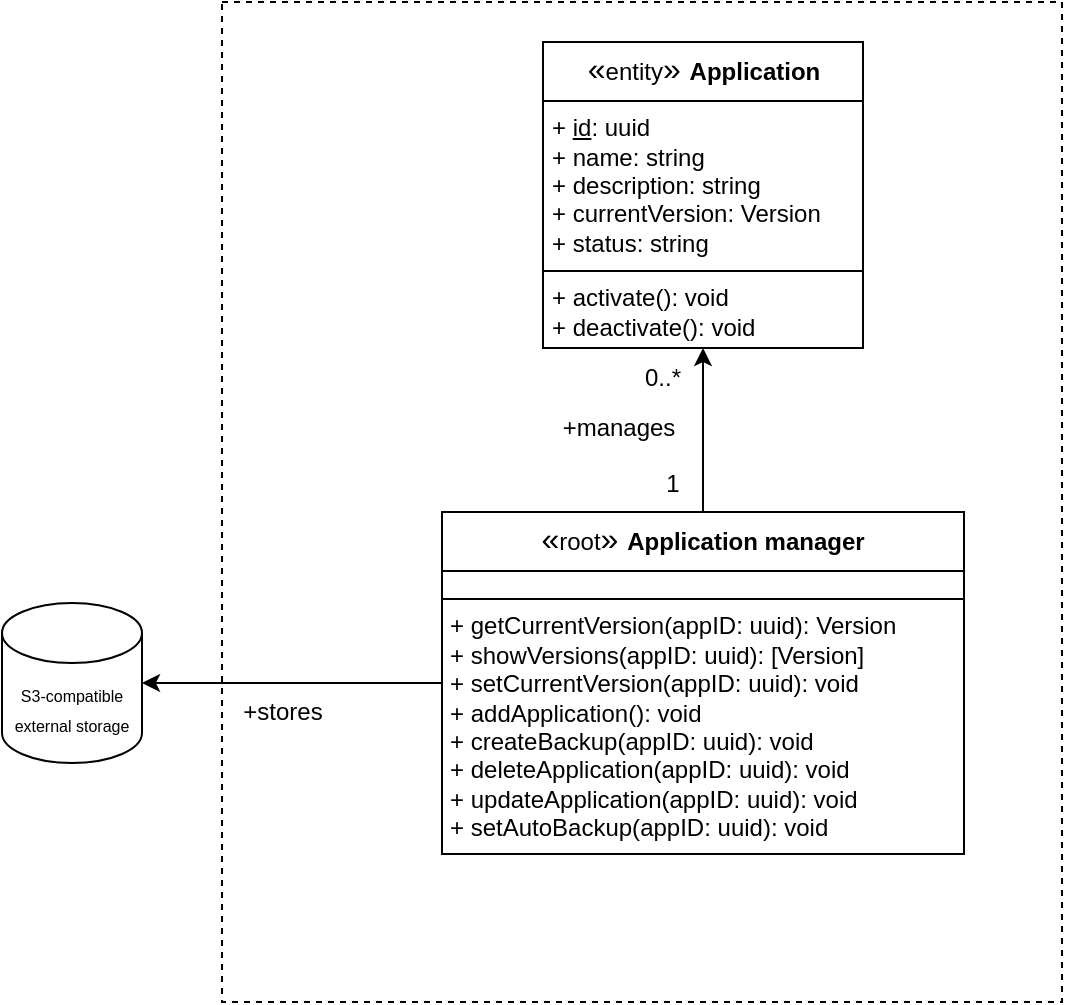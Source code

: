 <mxfile version="24.8.4" pages="6">
  <diagram id="8wGlOMufYYjjLfX1aiot" name="Aggregate Application Manager">
    <mxGraphModel dx="154" dy="570" grid="0" gridSize="10" guides="1" tooltips="1" connect="1" arrows="1" fold="1" page="0" pageScale="1" pageWidth="827" pageHeight="1169" math="0" shadow="0">
      <root>
        <mxCell id="0" />
        <mxCell id="1" parent="0" />
        <mxCell id="A2kNDOWbtzztE4Nc0SI6-4" value="" style="rounded=0;whiteSpace=wrap;html=1;fillColor=none;dashed=1;" parent="1" vertex="1">
          <mxGeometry x="1110" y="310" width="420" height="500" as="geometry" />
        </mxCell>
        <mxCell id="pjsNV9VFLj3FxCVOFD57-3" style="edgeStyle=orthogonalEdgeStyle;rounded=0;orthogonalLoop=1;jettySize=auto;html=1;entryX=0.5;entryY=1;entryDx=0;entryDy=0;" parent="1" source="giAOtTQJsfZJI5VAaCeI-1" target="giAOtTQJsfZJI5VAaCeI-2" edge="1">
          <mxGeometry relative="1" as="geometry" />
        </mxCell>
        <mxCell id="giAOtTQJsfZJI5VAaCeI-1" value="&lt;p style=&quot;text-align: center; margin: 4px 0px 0px;&quot;&gt;&lt;span style=&quot;background-color: initial; text-align: left;&quot;&gt;&lt;span style=&quot;font-size: 12pt; font-family: Calibri, sans-serif;&quot;&gt;«&lt;/span&gt;&lt;span style=&quot;text-wrap: nowrap;&quot;&gt;root&lt;/span&gt;&lt;/span&gt;&lt;span style=&quot;background-color: initial; text-align: left; font-size: medium;&quot;&gt;&lt;span style=&quot;font-size: 12pt; font-family: Calibri, sans-serif;&quot;&gt;»&amp;nbsp;&lt;/span&gt;&lt;/span&gt;&lt;b&gt;Application manager&lt;/b&gt;&lt;br&gt;&lt;/p&gt;&lt;hr size=&quot;1&quot; style=&quot;border-style:solid;&quot;&gt;&lt;p style=&quot;margin: 0px 0px 0px 4px; font-size: 1px;&quot;&gt;&lt;br&gt;&lt;/p&gt;&lt;hr size=&quot;1&quot; style=&quot;border-style:solid;&quot;&gt;&lt;p style=&quot;margin:0px;margin-left:4px;&quot;&gt;+ getCurrentVersion(appID: uuid): Version&amp;nbsp;&lt;/p&gt;&lt;p style=&quot;margin:0px;margin-left:4px;&quot;&gt;+ showVersions(&lt;span style=&quot;background-color: initial;&quot;&gt;appID:&amp;nbsp;&lt;/span&gt;uuid&lt;span style=&quot;background-color: initial;&quot;&gt;): [Version]&lt;/span&gt;&lt;/p&gt;&lt;p style=&quot;margin:0px;margin-left:4px;&quot;&gt;+ setCurrentVersion(appID: uuid):&amp;nbsp;void&lt;/p&gt;&lt;p style=&quot;margin: 0px 0px 0px 4px;&quot;&gt;+ addApplication()&lt;span style=&quot;background-color: initial;&quot;&gt;: void&lt;/span&gt;&lt;/p&gt;&lt;p style=&quot;margin: 0px 0px 0px 4px;&quot;&gt;+ createBackup(&lt;span style=&quot;background-color: initial;&quot;&gt;appID:&amp;nbsp;&lt;/span&gt;uuid&lt;span style=&quot;background-color: initial;&quot;&gt;): void&lt;/span&gt;&lt;/p&gt;&lt;p style=&quot;margin: 0px 0px 0px 4px;&quot;&gt;+ deleteApplication(&lt;span style=&quot;background-color: initial;&quot;&gt;appID:&amp;nbsp;&lt;/span&gt;uuid&lt;span style=&quot;background-color: initial;&quot;&gt;)&lt;/span&gt;&lt;span style=&quot;background-color: initial;&quot;&gt;: void&lt;/span&gt;&lt;/p&gt;&lt;p style=&quot;margin: 0px 0px 0px 4px;&quot;&gt;+ updateApplication(&lt;span style=&quot;background-color: initial;&quot;&gt;appID:&amp;nbsp;&lt;/span&gt;uuid&lt;span style=&quot;background-color: initial;&quot;&gt;)&lt;/span&gt;&lt;span style=&quot;background-color: initial;&quot;&gt;: void&lt;/span&gt;&lt;/p&gt;&lt;p style=&quot;margin: 0px 0px 0px 4px;&quot;&gt;+ setAutoBackup(&lt;span style=&quot;background-color: initial;&quot;&gt;appID:&amp;nbsp;&lt;/span&gt;uuid&lt;span style=&quot;background-color: initial;&quot;&gt;)&lt;/span&gt;&lt;span style=&quot;background-color: initial;&quot;&gt;: void&lt;/span&gt;&lt;/p&gt;&lt;p style=&quot;margin:0px;margin-left:4px;&quot;&gt;&lt;br&gt;&lt;/p&gt;" style="verticalAlign=top;align=left;overflow=fill;html=1;whiteSpace=wrap;" parent="1" vertex="1">
          <mxGeometry x="1220" y="565" width="261" height="171" as="geometry" />
        </mxCell>
        <mxCell id="giAOtTQJsfZJI5VAaCeI-2" value="&lt;p style=&quot;margin:0px;margin-top:4px;text-align:center;&quot;&gt;&lt;span style=&quot;background-color: initial; text-align: left; font-size: medium;&quot;&gt;&lt;span style=&quot;font-size: 12pt; font-family: Calibri, sans-serif;&quot;&gt;«&lt;/span&gt;&lt;/span&gt;&lt;span style=&quot;background-color: initial; text-wrap: nowrap;&quot;&gt;entity&lt;/span&gt;&lt;span style=&quot;background-color: initial; text-align: left; font-size: medium;&quot;&gt;&lt;span style=&quot;font-size: 12pt; font-family: Calibri, sans-serif;&quot;&gt;»&amp;nbsp;&lt;/span&gt;&lt;/span&gt;&lt;b&gt;Application&lt;/b&gt;&lt;br&gt;&lt;/p&gt;&lt;hr size=&quot;1&quot; style=&quot;border-style:solid;&quot;&gt;&lt;p style=&quot;margin:0px;margin-left:4px;&quot;&gt;+ &lt;u&gt;id&lt;/u&gt;: uuid&lt;/p&gt;&lt;p style=&quot;margin:0px;margin-left:4px;&quot;&gt;+ name&lt;span style=&quot;background-color: initial;&quot;&gt;: string&lt;/span&gt;&lt;/p&gt;&lt;p style=&quot;margin:0px;margin-left:4px;&quot;&gt;+ description&lt;span style=&quot;background-color: initial;&quot;&gt;: string&lt;/span&gt;&lt;/p&gt;&lt;p style=&quot;margin:0px;margin-left:4px;&quot;&gt;+ currentVersion: Version&lt;/p&gt;&lt;p style=&quot;margin:0px;margin-left:4px;&quot;&gt;+ status&lt;span style=&quot;background-color: initial;&quot;&gt;: string&lt;/span&gt;&lt;/p&gt;&lt;hr size=&quot;1&quot; style=&quot;border-style:solid;&quot;&gt;&lt;p style=&quot;margin:0px;margin-left:4px;&quot;&gt;+ activate(): void&amp;nbsp;&lt;/p&gt;&lt;p style=&quot;margin:0px;margin-left:4px;&quot;&gt;+ deactivate():&amp;nbsp;&lt;span style=&quot;background-color: initial;&quot;&gt;void&lt;/span&gt;&lt;/p&gt;" style="verticalAlign=top;align=left;overflow=fill;html=1;whiteSpace=wrap;" parent="1" vertex="1">
          <mxGeometry x="1270.5" y="330" width="160" height="153" as="geometry" />
        </mxCell>
        <mxCell id="9g8Qjl__kbdS_L3XegQ3-1" value="+manages" style="text;html=1;align=center;verticalAlign=middle;resizable=0;points=[];autosize=1;strokeColor=none;fillColor=none;" parent="1" vertex="1">
          <mxGeometry x="1270.5" y="510" width="74" height="26" as="geometry" />
        </mxCell>
        <mxCell id="AjyK1ZTGMQI7AfztAMuc-1" value="1" style="text;html=1;align=center;verticalAlign=middle;resizable=0;points=[];autosize=1;strokeColor=none;fillColor=none;" parent="1" vertex="1">
          <mxGeometry x="1320" y="536" width="30" height="30" as="geometry" />
        </mxCell>
        <mxCell id="cdtl2RartJu6EdCX0HHW-1" value="0..*" style="text;html=1;align=center;verticalAlign=middle;resizable=0;points=[];autosize=1;strokeColor=none;fillColor=none;" parent="1" vertex="1">
          <mxGeometry x="1310" y="483" width="40" height="30" as="geometry" />
        </mxCell>
        <mxCell id="A2kNDOWbtzztE4Nc0SI6-1" value="&lt;span id=&quot;docs-internal-guid-874e955e-7fff-6bd6-a31f-dcf7221ab07d&quot;&gt;&lt;span style=&quot;font-family: Arial, sans-serif; background-color: transparent; font-variant-numeric: normal; font-variant-east-asian: normal; font-variant-alternates: normal; font-variant-position: normal; vertical-align: baseline; white-space-collapse: preserve;&quot;&gt;&lt;font style=&quot;font-size: 8px;&quot;&gt;S3-compatible external storage&lt;/font&gt;&lt;/span&gt;&lt;/span&gt;" style="shape=cylinder3;whiteSpace=wrap;html=1;boundedLbl=1;backgroundOutline=1;size=15;" parent="1" vertex="1">
          <mxGeometry x="1000" y="610.5" width="70" height="80" as="geometry" />
        </mxCell>
        <mxCell id="A2kNDOWbtzztE4Nc0SI6-2" style="edgeStyle=orthogonalEdgeStyle;rounded=0;orthogonalLoop=1;jettySize=auto;html=1;entryX=1;entryY=0.5;entryDx=0;entryDy=0;entryPerimeter=0;" parent="1" source="giAOtTQJsfZJI5VAaCeI-1" target="A2kNDOWbtzztE4Nc0SI6-1" edge="1">
          <mxGeometry relative="1" as="geometry" />
        </mxCell>
        <mxCell id="PckePlYPboDPPi7P6VMS-1" value="+stores" style="text;html=1;align=center;verticalAlign=middle;resizable=0;points=[];autosize=1;strokeColor=none;fillColor=none;" parent="1" vertex="1">
          <mxGeometry x="1111" y="652" width="58" height="26" as="geometry" />
        </mxCell>
      </root>
    </mxGraphModel>
  </diagram>
  <diagram id="u2H5HXnQMVX4W4hBPLWt" name="Aggregate Version Manager">
    <mxGraphModel dx="127" dy="570" grid="0" gridSize="10" guides="1" tooltips="1" connect="1" arrows="1" fold="1" page="1" pageScale="1" pageWidth="827" pageHeight="1169" math="0" shadow="0">
      <root>
        <mxCell id="0" />
        <mxCell id="1" parent="0" />
        <mxCell id="z5w1ZxU3_Ldf8PxCA5iR-1" value="" style="rounded=0;whiteSpace=wrap;html=1;fillColor=none;dashed=1;" parent="1" vertex="1">
          <mxGeometry x="1120" y="360" width="410" height="500" as="geometry" />
        </mxCell>
        <mxCell id="1PBZhGe_gdVBevESsXd4-3" style="edgeStyle=orthogonalEdgeStyle;rounded=0;orthogonalLoop=1;jettySize=auto;html=1;entryX=0.5;entryY=1;entryDx=0;entryDy=0;" parent="1" source="6-CjqVgc4wm6y4nqOrj2-3" target="6-CjqVgc4wm6y4nqOrj2-4" edge="1">
          <mxGeometry relative="1" as="geometry" />
        </mxCell>
        <mxCell id="6-CjqVgc4wm6y4nqOrj2-3" value="&lt;p style=&quot;text-align: center; margin: 4px 0px 0px;&quot;&gt;&lt;span style=&quot;background-color: initial; text-align: left;&quot;&gt;&lt;span style=&quot;font-size: 12pt; font-family: Calibri, sans-serif;&quot;&gt;«&lt;/span&gt;&lt;span style=&quot;text-wrap: nowrap;&quot;&gt;root&lt;/span&gt;&lt;/span&gt;&lt;span style=&quot;background-color: initial; text-align: left;&quot;&gt;&lt;span style=&quot;font-family: Calibri, sans-serif;&quot;&gt;&lt;span style=&quot;font-size: 12pt;&quot;&gt;» &lt;/span&gt;&lt;b style=&quot;&quot;&gt;&lt;font style=&quot;font-size: 12px;&quot;&gt;Version manager&lt;/font&gt;&lt;/b&gt;&lt;/span&gt;&lt;/span&gt;&lt;br&gt;&lt;/p&gt;&lt;hr size=&quot;1&quot; style=&quot;border-style:solid;&quot;&gt;&lt;p style=&quot;margin: 0px 0px 0px 4px; font-size: 1px;&quot;&gt;&lt;br&gt;&lt;/p&gt;&lt;hr size=&quot;1&quot; style=&quot;border-style:solid;&quot;&gt;&lt;p style=&quot;margin:0px;margin-left:4px;&quot;&gt;&lt;span style=&quot;background-color: initial;&quot;&gt;+ getById&lt;/span&gt;&lt;span style=&quot;background-color: initial;&quot;&gt;(id&lt;/span&gt;&lt;span style=&quot;background-color: initial;&quot;&gt;:&amp;nbsp;&lt;/span&gt;&lt;span style=&quot;background-color: rgb(255, 255, 255);&quot;&gt;uuid&lt;/span&gt;&lt;span style=&quot;background-color: initial;&quot;&gt;): Version&lt;/span&gt;&lt;/p&gt;&lt;p style=&quot;margin:0px;margin-left:4px;&quot;&gt;&lt;span style=&quot;background-color: initial;&quot;&gt;+ getByApp(appID:&amp;nbsp;&lt;/span&gt;&lt;span style=&quot;background-color: rgb(255, 255, 255);&quot;&gt;uuid&lt;/span&gt;&lt;span style=&quot;background-color: initial;&quot;&gt;): Version&lt;/span&gt;&lt;/p&gt;&lt;p style=&quot;margin:0px;margin-left:4px;&quot;&gt;+ getAllVersions&lt;span style=&quot;background-color: initial;&quot;&gt;(): [Version]&lt;/span&gt;&lt;span style=&quot;background-color: initial;&quot;&gt;&amp;nbsp;&lt;/span&gt;&lt;/p&gt;&lt;p style=&quot;margin: 0px 0px 0px 4px;&quot;&gt;+ restoreVersion(versionID:&amp;nbsp;&lt;span style=&quot;background-color: rgb(255, 255, 255);&quot;&gt;uuid&lt;/span&gt;): void&lt;/p&gt;&lt;p style=&quot;margin: 0px 0px 0px 4px;&quot;&gt;+ deleteVersion(versionID&lt;span style=&quot;background-color: initial;&quot;&gt;:&amp;nbsp;&lt;/span&gt;&lt;span style=&quot;background-color: rgb(255, 255, 255);&quot;&gt;uuid&lt;/span&gt;&lt;span style=&quot;background-color: initial;&quot;&gt;)&lt;/span&gt;&lt;span style=&quot;background-color: initial;&quot;&gt;: void&lt;/span&gt;&lt;br&gt;&lt;/p&gt;" style="verticalAlign=top;align=left;overflow=fill;html=1;whiteSpace=wrap;" parent="1" vertex="1">
          <mxGeometry x="1230" y="636" width="236" height="130" as="geometry" />
        </mxCell>
        <mxCell id="6-CjqVgc4wm6y4nqOrj2-4" value="&lt;p style=&quot;margin:0px;margin-top:4px;text-align:center;&quot;&gt;&lt;span style=&quot;background-color: initial; text-align: left; font-size: medium;&quot;&gt;&lt;span style=&quot;font-size: 12pt; font-family: Calibri, sans-serif;&quot;&gt;«&lt;/span&gt;&lt;/span&gt;&lt;span style=&quot;text-wrap: nowrap;&quot;&gt;entity&lt;/span&gt;&lt;span style=&quot;background-color: initial; text-align: left; font-size: medium;&quot;&gt;&lt;span style=&quot;font-size: 12pt; font-family: Calibri, sans-serif;&quot;&gt;»&amp;nbsp;&lt;/span&gt;&lt;/span&gt;&lt;b&gt;Version&lt;/b&gt;&lt;br&gt;&lt;/p&gt;&lt;hr size=&quot;1&quot; style=&quot;border-style:solid;&quot;&gt;&lt;p style=&quot;margin:0px;margin-left:4px;&quot;&gt;+&amp;nbsp;&lt;u&gt;id&lt;/u&gt;:&amp;nbsp;&lt;span style=&quot;background-color: rgb(255, 255, 255);&quot;&gt;uuid&lt;/span&gt;&lt;br&gt;&lt;/p&gt;&lt;p style=&quot;margin:0px;margin-left:4px;&quot;&gt;+ name:&amp;nbsp;&lt;span style=&quot;background-color: initial;&quot;&gt;string&lt;/span&gt;&lt;/p&gt;&lt;p style=&quot;margin:0px;margin-left:4px;&quot;&gt;&lt;span style=&quot;background-color: initial;&quot;&gt;+&amp;nbsp;&lt;/span&gt;appName:&amp;nbsp;&lt;span style=&quot;background-color: initial;&quot;&gt;string&lt;/span&gt;&lt;/p&gt;&lt;p style=&quot;margin:0px;margin-left:4px;&quot;&gt;+ date: Date&lt;/p&gt;&lt;p style=&quot;margin:0px;margin-left:4px;&quot;&gt;+ appID:&amp;nbsp;&lt;span style=&quot;background-color: rgb(255, 255, 255);&quot;&gt;uuid&lt;/span&gt;&lt;/p&gt;&lt;hr size=&quot;1&quot; style=&quot;border-style:solid;&quot;&gt;&lt;p style=&quot;margin:0px;margin-left:4px;&quot;&gt;+ changeName(): void&lt;/p&gt;&lt;p style=&quot;margin:0px;margin-left:4px;&quot;&gt;+ showInfo(): void&lt;/p&gt;&lt;p style=&quot;margin:0px;margin-left:4px;&quot;&gt;&lt;br&gt;&lt;/p&gt;" style="verticalAlign=top;align=left;overflow=fill;html=1;whiteSpace=wrap;" parent="1" vertex="1">
          <mxGeometry x="1266.5" y="400" width="163" height="152" as="geometry" />
        </mxCell>
        <mxCell id="Bx1Nnc8NcRFiO1RkWbC5-1" value="+manages" style="text;html=1;align=center;verticalAlign=middle;resizable=0;points=[];autosize=1;strokeColor=none;fillColor=none;" parent="1" vertex="1">
          <mxGeometry x="1280" y="584.5" width="74" height="26" as="geometry" />
        </mxCell>
        <mxCell id="qgvAhGqjnTr6eE1BOkv2-1" value="1" style="text;html=1;align=center;verticalAlign=middle;resizable=0;points=[];autosize=1;strokeColor=none;fillColor=none;" parent="1" vertex="1">
          <mxGeometry x="1320" y="606" width="30" height="30" as="geometry" />
        </mxCell>
        <mxCell id="Sw57MUOhnECRf88Qyw8H-1" value="0..*" style="text;html=1;align=center;verticalAlign=middle;resizable=0;points=[];autosize=1;strokeColor=none;fillColor=none;" parent="1" vertex="1">
          <mxGeometry x="1310" y="552" width="40" height="30" as="geometry" />
        </mxCell>
        <mxCell id="dW-3Vp1cR2pnnDuR4bUq-1" value="&lt;span style=&quot;font-family: Arial, sans-serif; font-size: 8px; white-space-collapse: preserve; background-color: rgb(255, 255, 255);&quot;&gt;S3-compatible external storage&lt;/span&gt;" style="shape=cylinder3;whiteSpace=wrap;html=1;boundedLbl=1;backgroundOutline=1;size=15;" parent="1" vertex="1">
          <mxGeometry x="996" y="661" width="74" height="80" as="geometry" />
        </mxCell>
        <mxCell id="dW-3Vp1cR2pnnDuR4bUq-2" style="edgeStyle=orthogonalEdgeStyle;rounded=0;orthogonalLoop=1;jettySize=auto;html=1;entryX=1;entryY=0.5;entryDx=0;entryDy=0;entryPerimeter=0;" parent="1" source="6-CjqVgc4wm6y4nqOrj2-3" target="dW-3Vp1cR2pnnDuR4bUq-1" edge="1">
          <mxGeometry relative="1" as="geometry" />
        </mxCell>
        <mxCell id="s6Twjvw9zghzGiNaIDHO-1" value="+stores" style="text;html=1;align=center;verticalAlign=middle;resizable=0;points=[];autosize=1;strokeColor=none;fillColor=none;" parent="1" vertex="1">
          <mxGeometry x="1121" y="703" width="58" height="26" as="geometry" />
        </mxCell>
      </root>
    </mxGraphModel>
  </diagram>
  <diagram id="9uzi0SpgY-jsDo6bx_zm" name="Aggregate Kubernetes Manager">
    <mxGraphModel dx="154" dy="170" grid="0" gridSize="10" guides="1" tooltips="1" connect="1" arrows="1" fold="1" page="0" pageScale="1" pageWidth="827" pageHeight="1169" math="0" shadow="0">
      <root>
        <mxCell id="0" />
        <mxCell id="1" parent="0" />
        <mxCell id="4_vML5XPIP396E9ldPXI-1" value="" style="rounded=0;whiteSpace=wrap;html=1;fillColor=none;dashed=1;" parent="1" vertex="1">
          <mxGeometry x="1170" y="616" width="330" height="220" as="geometry" />
        </mxCell>
        <mxCell id="ztqkXmQ6sLzgImQZdivw-1" style="edgeStyle=orthogonalEdgeStyle;rounded=0;orthogonalLoop=1;jettySize=auto;html=1;" parent="1" source="P6J1Tg_rj9wz1OcaLDuI-1" edge="1">
          <mxGeometry relative="1" as="geometry">
            <mxPoint x="1330" y="585" as="targetPoint" />
          </mxGeometry>
        </mxCell>
        <mxCell id="P6J1Tg_rj9wz1OcaLDuI-1" value="&lt;p style=&quot;text-align: center; margin: 4px 0px 0px;&quot;&gt;&lt;span style=&quot;background-color: initial; text-align: left;&quot;&gt;&lt;span style=&quot;font-size: 12pt; font-family: Calibri, sans-serif;&quot;&gt;«&lt;/span&gt;&lt;span style=&quot;text-wrap: nowrap;&quot;&gt;root&lt;/span&gt;&lt;/span&gt;&lt;span style=&quot;background-color: initial; text-align: left; font-size: medium;&quot;&gt;&lt;span style=&quot;font-size: 12pt; font-family: Calibri, sans-serif;&quot;&gt;»&amp;nbsp;&lt;/span&gt;&lt;/span&gt;&lt;b&gt;Kubernetes manager&lt;/b&gt;&lt;br&gt;&lt;/p&gt;&lt;hr size=&quot;1&quot; style=&quot;border-style:solid;&quot;&gt;&lt;p style=&quot;margin: 0px 0px 0px 4px; font-size: 1px;&quot;&gt;&lt;br&gt;&lt;/p&gt;&lt;hr size=&quot;1&quot; style=&quot;border-style:solid;&quot;&gt;&lt;p style=&quot;margin:0px;margin-left:4px;&quot;&gt;+ change&lt;span style=&quot;font-family: Calibri, sans-serif;&quot;&gt;BackupPolicies&lt;/span&gt;(): void&amp;nbsp;&lt;/p&gt;&lt;p style=&quot;margin:0px;margin-left:4px;&quot;&gt;+ setKubernetesSetting(): void&lt;/p&gt;&lt;p style=&quot;margin:0px;margin-left:4px;&quot;&gt;+&amp;nbsp;updateConfigurations(): void&lt;/p&gt;&lt;p style=&quot;margin:0px;margin-left:4px;&quot;&gt;+&amp;nbsp;updateСonnection(): void&lt;/p&gt;" style="verticalAlign=top;align=left;overflow=fill;html=1;whiteSpace=wrap;" parent="1" vertex="1">
          <mxGeometry x="1230" y="680" width="200" height="110" as="geometry" />
        </mxCell>
        <mxCell id="fMLu5NWLIS4xwDMKbU90-1" value="+interacts" style="text;html=1;align=center;verticalAlign=middle;resizable=0;points=[];autosize=1;strokeColor=none;fillColor=none;" parent="1" vertex="1">
          <mxGeometry x="1320" y="626" width="80" height="30" as="geometry" />
        </mxCell>
        <mxCell id="QVCrKOK_SA7jpPojAo1X-1" value="1" style="text;html=1;align=center;verticalAlign=middle;resizable=0;points=[];autosize=1;strokeColor=none;fillColor=none;" parent="1" vertex="1">
          <mxGeometry x="1300" y="650" width="30" height="30" as="geometry" />
        </mxCell>
        <mxCell id="TaiZlE09sz6Vf38-4UQa-1" value="1" style="text;html=1;align=center;verticalAlign=middle;resizable=0;points=[];autosize=1;strokeColor=none;fillColor=none;" parent="1" vertex="1">
          <mxGeometry x="1300" y="580" width="30" height="30" as="geometry" />
        </mxCell>
        <mxCell id="ztqkXmQ6sLzgImQZdivw-2" value="Kubernetes" style="rounded=0;whiteSpace=wrap;html=1;" parent="1" vertex="1">
          <mxGeometry x="1270" y="523" width="120" height="60" as="geometry" />
        </mxCell>
      </root>
    </mxGraphModel>
  </diagram>
  <diagram id="viQPH2LmQTwHJSnRNpbh" name="Aggregate Account Manager">
    <mxGraphModel dx="127" dy="570" grid="0" gridSize="10" guides="1" tooltips="1" connect="1" arrows="1" fold="1" page="1" pageScale="1" pageWidth="827" pageHeight="1169" math="0" shadow="0">
      <root>
        <mxCell id="0" />
        <mxCell id="1" parent="0" />
        <mxCell id="zB8B2ZsFfvnZlJgOHtWO-1" value="" style="rounded=0;whiteSpace=wrap;html=1;fillColor=none;dashed=1;" parent="1" vertex="1">
          <mxGeometry x="1050" y="250" width="570" height="560" as="geometry" />
        </mxCell>
        <mxCell id="l-uT3xOuusHdeGRhaNKX-5" style="edgeStyle=orthogonalEdgeStyle;rounded=0;orthogonalLoop=1;jettySize=auto;html=1;entryX=0.5;entryY=1;entryDx=0;entryDy=0;" parent="1" source="EHDM7LEVidB7a3TXQvyD-1" target="MM5gX2m8DIh4o3nOos5o-2" edge="1">
          <mxGeometry relative="1" as="geometry" />
        </mxCell>
        <mxCell id="EHDM7LEVidB7a3TXQvyD-1" value="&lt;span style=&quot;font-size: medium;&quot;&gt;&lt;/span&gt;&lt;p style=&quot;text-align: center; margin: 4px 0px 0px;&quot;&gt;&lt;span style=&quot;background-color: initial; text-align: left;&quot;&gt;&lt;span style=&quot;font-size: 12pt; font-family: Calibri, sans-serif;&quot;&gt;«&lt;/span&gt;&lt;span style=&quot;text-wrap: nowrap;&quot;&gt;entity&lt;/span&gt;&lt;/span&gt;&lt;span style=&quot;font-family: Calibri, sans-serif; font-size: 16px; background-color: initial; text-align: left;&quot;&gt;»&lt;/span&gt;&lt;span style=&quot;background-color: initial; text-align: left; font-size: medium;&quot;&gt;&lt;span style=&quot;font-size: 12pt; font-family: Calibri, sans-serif;&quot;&gt;&amp;nbsp;&lt;/span&gt;&lt;/span&gt;&lt;span style=&quot;background-color: initial;&quot;&gt;&lt;b&gt;Account&lt;/b&gt;&lt;/span&gt;&lt;/p&gt;&lt;hr size=&quot;1&quot; style=&quot;border-style:solid;&quot;&gt;&lt;p style=&quot;margin:0px;margin-left:4px;&quot;&gt;+&amp;nbsp;&lt;u&gt;id&lt;/u&gt;:&amp;nbsp;&lt;span style=&quot;background-color: rgb(255, 255, 255);&quot;&gt;uuid&lt;/span&gt;&lt;br&gt;&lt;/p&gt;&lt;p style=&quot;margin:0px;margin-left:4px;&quot;&gt;+ name: string&lt;/p&gt;&lt;p style=&quot;margin:0px;margin-left:4px;&quot;&gt;+ password&lt;span style=&quot;background-color: initial;&quot;&gt;: string&lt;/span&gt;&lt;/p&gt;&lt;p style=&quot;margin:0px;margin-left:4px;&quot;&gt;+ role&lt;span style=&quot;background-color: initial;&quot;&gt;:&amp;nbsp;&lt;/span&gt;&lt;span style=&quot;text-align: center; background-color: initial;&quot;&gt;RoleUser&lt;/span&gt;&lt;/p&gt;&lt;hr size=&quot;1&quot; style=&quot;border-style:solid;&quot;&gt;&lt;p style=&quot;margin:0px;margin-left:4px;&quot;&gt;+ authorize(): void&amp;nbsp;&lt;/p&gt;" style="verticalAlign=top;align=left;overflow=fill;html=1;whiteSpace=wrap;" parent="1" vertex="1">
          <mxGeometry x="1261" y="430" width="160" height="130" as="geometry" />
        </mxCell>
        <mxCell id="l-uT3xOuusHdeGRhaNKX-2" style="edgeStyle=orthogonalEdgeStyle;rounded=0;orthogonalLoop=1;jettySize=auto;html=1;entryX=0.5;entryY=1;entryDx=0;entryDy=0;" parent="1" source="qG0JuSb2mCKP8pfovQOA-1" target="EHDM7LEVidB7a3TXQvyD-1" edge="1">
          <mxGeometry relative="1" as="geometry">
            <Array as="points">
              <mxPoint x="1341" y="626" />
              <mxPoint x="1341" y="626" />
            </Array>
          </mxGeometry>
        </mxCell>
        <mxCell id="qG0JuSb2mCKP8pfovQOA-1" value="&lt;p style=&quot;text-align: center; margin: 4px 0px 0px;&quot;&gt;&lt;span style=&quot;background-color: initial; text-align: left;&quot;&gt;&lt;span style=&quot;font-size: 12pt; font-family: Calibri, sans-serif;&quot;&gt;«&lt;/span&gt;&lt;span style=&quot;text-wrap: nowrap;&quot;&gt;root&lt;/span&gt;&lt;/span&gt;&lt;span style=&quot;background-color: initial; text-align: left; font-size: medium;&quot;&gt;&lt;span style=&quot;font-size: 12pt; font-family: Calibri, sans-serif;&quot;&gt;»&amp;nbsp;&lt;/span&gt;&lt;/span&gt;&lt;b&gt;Account&lt;/b&gt;&lt;b&gt;&amp;nbsp;manager&lt;/b&gt;&lt;br&gt;&lt;/p&gt;&lt;hr size=&quot;1&quot; style=&quot;border-style:solid;&quot;&gt;&lt;p style=&quot;margin: 0px 0px 0px 4px; font-size: 1px;&quot;&gt;&lt;br&gt;&lt;/p&gt;&lt;hr size=&quot;1&quot; style=&quot;border-style:solid;&quot;&gt;&lt;p style=&quot;margin:0px;margin-left:4px;&quot;&gt;+ createNewAccount(name:&amp;nbsp;&lt;span style=&quot;background-color: initial;&quot;&gt;string&lt;/span&gt;&lt;span style=&quot;background-color: initial;&quot;&gt;, password:&amp;nbsp;&lt;/span&gt;&lt;span style=&quot;background-color: initial;&quot;&gt;string&lt;/span&gt;&lt;span style=&quot;background-color: initial;&quot;&gt;): Account&lt;/span&gt;&lt;/p&gt;&lt;p style=&quot;margin:0px;margin-left:4px;&quot;&gt;+ change&lt;font face=&quot;Calibri, sans-serif&quot;&gt;UserRole&lt;/font&gt;(role:&amp;nbsp;&lt;span style=&quot;text-align: center; background-color: initial;&quot;&gt;RoleUser&lt;/span&gt;&lt;span style=&quot;background-color: initial;&quot;&gt;): void&amp;nbsp;&lt;/span&gt;&lt;/p&gt;&lt;p style=&quot;margin:0px;margin-left:4px;&quot;&gt;+&amp;nbsp;&lt;span style=&quot;background-color: initial;&quot;&gt;deleteAccount(id: uuid)&lt;/span&gt;&lt;span style=&quot;background-color: initial;&quot;&gt;: void&lt;br&gt;+&amp;nbsp;&lt;/span&gt;&lt;span style=&quot;background-color: initial;&quot;&gt;recoverPassword(&lt;/span&gt;&lt;span style=&quot;background-color: initial;&quot;&gt;id: uuid,&amp;nbsp;&lt;/span&gt;&lt;span style=&quot;background-color: initial;&quot;&gt;password:&amp;nbsp;&lt;/span&gt;&lt;span style=&quot;background-color: initial;&quot;&gt;string&lt;/span&gt;&lt;span style=&quot;background-color: initial;&quot;&gt;): void&lt;/span&gt;&lt;/p&gt;&lt;p style=&quot;margin:0px;margin-left:4px;&quot;&gt;&lt;span style=&quot;background-color: initial;&quot;&gt;+ changePassword&lt;/span&gt;&lt;span style=&quot;background-color: initial;&quot;&gt;(&lt;/span&gt;&lt;span style=&quot;background-color: initial;&quot;&gt;id: uuid, oldP&lt;/span&gt;&lt;span style=&quot;background-color: initial;&quot;&gt;assword:&amp;nbsp;&lt;/span&gt;&lt;span style=&quot;background-color: initial;&quot;&gt;string, new&lt;/span&gt;&lt;span style=&quot;background-color: initial;&quot;&gt;P&lt;/span&gt;&lt;span style=&quot;background-color: initial;&quot;&gt;assword:&amp;nbsp;&lt;/span&gt;&lt;span style=&quot;background-color: initial;&quot;&gt;string&lt;/span&gt;&lt;span style=&quot;background-color: initial;&quot;&gt;): void&lt;/span&gt;&lt;/p&gt;" style="verticalAlign=top;align=left;overflow=fill;html=1;whiteSpace=wrap;" parent="1" vertex="1">
          <mxGeometry x="1226.5" y="630" width="283.5" height="160" as="geometry" />
        </mxCell>
        <mxCell id="MM5gX2m8DIh4o3nOos5o-2" value="&lt;p style=&quot;text-align: center; margin: 4px 0px 0px;&quot;&gt;&lt;span style=&quot;&quot;&gt;&amp;lt;&amp;lt;enumeration&amp;gt;&amp;gt;&lt;/span&gt;&lt;span style=&quot;background-color: initial; text-align: left; font-size: medium;&quot;&gt;&lt;span style=&quot;font-size: 12pt; font-family: Calibri, sans-serif;&quot;&gt;&lt;br&gt;&lt;/span&gt;&lt;/span&gt;&lt;/p&gt;&lt;p style=&quot;margin: 0px; text-align: center;&quot;&gt;&lt;span style=&quot;background-color: initial; text-align: left; font-size: medium;&quot;&gt;&lt;span style=&quot;font-size: 12pt; font-family: Calibri, sans-serif;&quot;&gt;«&lt;/span&gt;&lt;/span&gt;&lt;span style=&quot;text-wrap: nowrap;&quot;&gt;value&lt;/span&gt;&lt;span style=&quot;background-color: initial; text-align: left; font-size: medium;&quot;&gt;&lt;span style=&quot;font-size: 12pt; font-family: Calibri, sans-serif;&quot;&gt;»&amp;nbsp;&lt;/span&gt;&lt;/span&gt;&lt;b&gt;RoleUser&lt;/b&gt;&lt;/p&gt;&lt;hr size=&quot;1&quot; style=&quot;border-style:solid;&quot;&gt;&lt;p style=&quot;margin:0px;margin-left:4px;&quot;&gt;+ User&lt;/p&gt;&lt;p style=&quot;margin:0px;margin-left:4px;&quot;&gt;+ Admin&lt;/p&gt;&lt;hr size=&quot;1&quot; style=&quot;border-style:solid;&quot;&gt;&lt;p style=&quot;margin:0px;margin-left:4px;&quot;&gt;&lt;br&gt;&lt;/p&gt;&lt;p style=&quot;margin:0px;margin-left:4px;&quot;&gt;&lt;br&gt;&lt;/p&gt;" style="verticalAlign=top;align=left;overflow=fill;html=1;whiteSpace=wrap;" parent="1" vertex="1">
          <mxGeometry x="1261" y="270" width="160" height="89" as="geometry" />
        </mxCell>
        <mxCell id="K8oRWxtgfJumpvtpRJcH-1" value="&lt;span style=&quot;font-size: medium;&quot;&gt;&lt;/span&gt;&lt;p style=&quot;margin:0px;margin-top:4px;text-align:center;&quot;&gt;&lt;span style=&quot;background-color: initial; text-align: left; font-size: medium;&quot;&gt;&lt;span style=&quot;font-size: 12pt; font-family: Calibri, sans-serif;&quot;&gt;«&lt;/span&gt;&lt;/span&gt;&lt;span style=&quot;text-wrap: nowrap;&quot;&gt;entity&lt;/span&gt;&lt;span style=&quot;background-color: initial; text-align: left; font-size: medium;&quot;&gt;&lt;span style=&quot;font-size: 12pt; font-family: Calibri, sans-serif;&quot;&gt;»&amp;nbsp;&lt;/span&gt;&lt;/span&gt;&lt;span style=&quot;background-color: initial;&quot;&gt;&lt;b&gt;Admin&lt;/b&gt;&lt;/span&gt;&lt;/p&gt;&lt;hr size=&quot;1&quot; style=&quot;border-style:solid;&quot;&gt;&lt;p style=&quot;margin:0px;margin-left:4px;&quot;&gt;&lt;span style=&quot;background-color: initial;&quot;&gt;+ role&lt;/span&gt;&lt;span style=&quot;background-color: initial;&quot;&gt;:&amp;nbsp;&lt;/span&gt;&lt;span style=&quot;background-color: initial; text-align: center;&quot;&gt;Admin&lt;/span&gt;&lt;/p&gt;&lt;hr&gt;" style="verticalAlign=top;align=left;overflow=fill;html=1;whiteSpace=wrap;" parent="1" vertex="1">
          <mxGeometry x="1080" y="467.75" width="124" height="64.5" as="geometry" />
        </mxCell>
        <mxCell id="l-uT3xOuusHdeGRhaNKX-1" value="&lt;span style=&quot;font-size: medium;&quot;&gt;&lt;/span&gt;&lt;p style=&quot;margin:0px;margin-top:4px;text-align:center;&quot;&gt;&lt;span style=&quot;background-color: initial; text-align: left; font-size: medium;&quot;&gt;&lt;span style=&quot;font-size: 12pt; font-family: Calibri, sans-serif;&quot;&gt;«&lt;/span&gt;&lt;/span&gt;&lt;span style=&quot;text-wrap: nowrap;&quot;&gt;entity&lt;/span&gt;&lt;span style=&quot;background-color: initial; text-align: left; font-size: medium;&quot;&gt;&lt;span style=&quot;font-size: 12pt; font-family: Calibri, sans-serif;&quot;&gt;»&amp;nbsp;&lt;/span&gt;&lt;/span&gt;&lt;span style=&quot;background-color: initial;&quot;&gt;&lt;b&gt;User&lt;/b&gt;&lt;/span&gt;&lt;/p&gt;&lt;hr size=&quot;1&quot; style=&quot;border-style:solid;&quot;&gt;&lt;p style=&quot;margin:0px;margin-left:4px;&quot;&gt;&lt;span style=&quot;background-color: initial;&quot;&gt;+ role&lt;/span&gt;&lt;span style=&quot;background-color: initial;&quot;&gt;:&amp;nbsp;&lt;/span&gt;&lt;span style=&quot;background-color: initial; text-align: center;&quot;&gt;User&lt;/span&gt;&lt;br&gt;&lt;/p&gt;&lt;hr size=&quot;1&quot; style=&quot;border-style:solid;&quot;&gt;&lt;p style=&quot;margin:0px;margin-left:4px;&quot;&gt;&lt;br&gt;&lt;/p&gt;" style="verticalAlign=top;align=left;overflow=fill;html=1;whiteSpace=wrap;" parent="1" vertex="1">
          <mxGeometry x="1480" y="469" width="111" height="62" as="geometry" />
        </mxCell>
        <mxCell id="t3DE7TjRWxXumYrT2G6B-1" value="+manages" style="text;html=1;align=center;verticalAlign=middle;resizable=0;points=[];autosize=1;strokeColor=none;fillColor=none;" parent="1" vertex="1">
          <mxGeometry x="1342" y="585" width="74" height="26" as="geometry" />
        </mxCell>
        <mxCell id="6cfiINypMp8vznsUjcco-1" value="0..*" style="text;html=1;align=center;verticalAlign=middle;resizable=0;points=[];autosize=1;strokeColor=none;fillColor=none;" parent="1" vertex="1">
          <mxGeometry x="1300" y="570" width="40" height="30" as="geometry" />
        </mxCell>
        <mxCell id="4tU7YHJxefOb8dghbwrL-1" value="1" style="text;html=1;align=center;verticalAlign=middle;resizable=0;points=[];autosize=1;strokeColor=none;fillColor=none;" parent="1" vertex="1">
          <mxGeometry x="1302" y="600" width="30" height="30" as="geometry" />
        </mxCell>
        <mxCell id="u2vx_LH5PgF7GitclzPk-1" style="edgeStyle=orthogonalEdgeStyle;rounded=0;orthogonalLoop=1;jettySize=auto;html=1;endArrow=block;endFill=0;entryX=-0.004;entryY=0.536;entryDx=0;entryDy=0;exitX=1;exitY=0.5;exitDx=0;exitDy=0;entryPerimeter=0;" parent="1" source="K8oRWxtgfJumpvtpRJcH-1" target="EHDM7LEVidB7a3TXQvyD-1" edge="1">
          <mxGeometry relative="1" as="geometry">
            <mxPoint x="1074" y="565" as="sourcePoint" />
            <mxPoint x="1033" y="631" as="targetPoint" />
          </mxGeometry>
        </mxCell>
        <mxCell id="u2vx_LH5PgF7GitclzPk-2" style="edgeStyle=orthogonalEdgeStyle;rounded=0;orthogonalLoop=1;jettySize=auto;html=1;endArrow=block;endFill=0;exitX=0;exitY=0.5;exitDx=0;exitDy=0;" parent="1" source="l-uT3xOuusHdeGRhaNKX-1" edge="1">
          <mxGeometry relative="1" as="geometry">
            <mxPoint x="1214" y="510" as="sourcePoint" />
            <mxPoint x="1421" y="500" as="targetPoint" />
            <Array as="points">
              <mxPoint x="1421" y="500" />
            </Array>
          </mxGeometry>
        </mxCell>
        <mxCell id="xfCAK9oeNxrPhQ8UUjj--1" value="+has" style="text;html=1;align=center;verticalAlign=middle;resizable=0;points=[];autosize=1;strokeColor=none;fillColor=none;" parent="1" vertex="1">
          <mxGeometry x="1340" y="385" width="44" height="26" as="geometry" />
        </mxCell>
        <mxCell id="aV8rEpWCh7uZQrcjIDvH-1" value="1" style="text;html=1;align=center;verticalAlign=middle;resizable=0;points=[];autosize=1;strokeColor=none;fillColor=none;" parent="1" vertex="1">
          <mxGeometry x="1317" y="359" width="25" height="26" as="geometry" />
        </mxCell>
        <mxCell id="4Z2UQ0R66MAyFt35eydz-1" value="0..*" style="text;html=1;align=center;verticalAlign=middle;resizable=0;points=[];autosize=1;strokeColor=none;fillColor=none;" parent="1" vertex="1">
          <mxGeometry x="1302" y="400" width="40" height="30" as="geometry" />
        </mxCell>
        <mxCell id="WqqhRJY_Ua_WtPjkyDZA-1" value="&lt;span style=&quot;font-family: Arial, sans-serif; font-size: 8px; white-space-collapse: preserve; background-color: rgb(255, 255, 255);&quot;&gt;S3-compatible external storage&lt;/span&gt;" style="shape=cylinder3;whiteSpace=wrap;html=1;boundedLbl=1;backgroundOutline=1;size=15;" parent="1" vertex="1">
          <mxGeometry x="960" y="660" width="69" height="80" as="geometry" />
        </mxCell>
        <mxCell id="WqqhRJY_Ua_WtPjkyDZA-3" style="edgeStyle=orthogonalEdgeStyle;rounded=0;orthogonalLoop=1;jettySize=auto;html=1;entryX=1;entryY=0.5;entryDx=0;entryDy=0;entryPerimeter=0;" parent="1" source="qG0JuSb2mCKP8pfovQOA-1" target="WqqhRJY_Ua_WtPjkyDZA-1" edge="1">
          <mxGeometry relative="1" as="geometry">
            <Array as="points">
              <mxPoint x="1180" y="700" />
              <mxPoint x="1180" y="700" />
            </Array>
          </mxGeometry>
        </mxCell>
        <mxCell id="cfHFFQs3A4q0awcngkXN-1" value="+stores" style="text;html=1;align=center;verticalAlign=middle;resizable=0;points=[];autosize=1;strokeColor=none;fillColor=none;" parent="1" vertex="1">
          <mxGeometry x="1100" y="670" width="60" height="30" as="geometry" />
        </mxCell>
      </root>
    </mxGraphModel>
  </diagram>
  <diagram name="Use case diagram" id="jwcBpFGIOUL9wP4Ps4TV">
    <mxGraphModel dx="954" dy="570" grid="0" gridSize="10" guides="1" tooltips="1" connect="1" arrows="1" fold="1" page="0" pageScale="1" pageWidth="827" pageHeight="1169" math="0" shadow="0">
      <root>
        <mxCell id="0" />
        <mxCell id="1" parent="0" />
        <mxCell id="7-nGlA69CREyWSuuiEG5-9" value="" style="rounded=0;whiteSpace=wrap;html=1;fillColor=#e5f0ff;strokeColor=#6c8ebf;" parent="1" vertex="1">
          <mxGeometry x="430" y="80" width="460" height="490" as="geometry" />
        </mxCell>
        <mxCell id="7-nGlA69CREyWSuuiEG5-21" style="edgeStyle=orthogonalEdgeStyle;rounded=0;orthogonalLoop=1;jettySize=auto;html=1;entryX=0;entryY=0.5;entryDx=0;entryDy=0;curved=1;endArrow=none;endFill=0;" parent="1" target="7-nGlA69CREyWSuuiEG5-10" edge="1">
          <mxGeometry relative="1" as="geometry">
            <mxPoint x="381" y="214" as="sourcePoint" />
          </mxGeometry>
        </mxCell>
        <mxCell id="7-nGlA69CREyWSuuiEG5-22" style="edgeStyle=orthogonalEdgeStyle;rounded=0;orthogonalLoop=1;jettySize=auto;html=1;endArrow=none;endFill=0;curved=1;" parent="1" source="7-nGlA69CREyWSuuiEG5-1" target="7-nGlA69CREyWSuuiEG5-17" edge="1">
          <mxGeometry relative="1" as="geometry">
            <Array as="points">
              <mxPoint x="566" y="214" />
              <mxPoint x="566" y="162" />
            </Array>
          </mxGeometry>
        </mxCell>
        <mxCell id="7-nGlA69CREyWSuuiEG5-24" style="edgeStyle=orthogonalEdgeStyle;rounded=0;orthogonalLoop=1;jettySize=auto;html=1;entryX=0;entryY=0.5;entryDx=0;entryDy=0;endArrow=none;endFill=0;curved=1;" parent="1" target="7-nGlA69CREyWSuuiEG5-14" edge="1">
          <mxGeometry relative="1" as="geometry">
            <mxPoint x="382" y="240" as="sourcePoint" />
            <Array as="points">
              <mxPoint x="428" y="240" />
              <mxPoint x="428" y="258" />
            </Array>
          </mxGeometry>
        </mxCell>
        <mxCell id="7-nGlA69CREyWSuuiEG5-25" style="edgeStyle=orthogonalEdgeStyle;rounded=0;orthogonalLoop=1;jettySize=auto;html=1;entryX=0;entryY=0.5;entryDx=0;entryDy=0;curved=1;endArrow=none;endFill=0;" parent="1" target="7-nGlA69CREyWSuuiEG5-15" edge="1">
          <mxGeometry relative="1" as="geometry">
            <mxPoint x="381" y="240" as="sourcePoint" />
          </mxGeometry>
        </mxCell>
        <mxCell id="ly50B-mDbKcKrADbfPH_-1" style="edgeStyle=orthogonalEdgeStyle;rounded=0;orthogonalLoop=1;jettySize=auto;html=1;entryX=0;entryY=0.5;entryDx=0;entryDy=0;endArrow=none;endFill=0;curved=1;" parent="1" target="K7xf-FcPWN6fgvW8ipGl-4" edge="1">
          <mxGeometry relative="1" as="geometry">
            <mxPoint x="382" y="214" as="sourcePoint" />
            <Array as="points">
              <mxPoint x="402" y="214" />
              <mxPoint x="402" y="225" />
              <mxPoint x="616" y="225" />
              <mxPoint x="616" y="189" />
            </Array>
          </mxGeometry>
        </mxCell>
        <mxCell id="7-nGlA69CREyWSuuiEG5-1" value="User" style="shape=umlActor;verticalLabelPosition=bottom;verticalAlign=top;html=1;outlineConnect=0;" parent="1" vertex="1">
          <mxGeometry x="350" y="200" width="30" height="60" as="geometry" />
        </mxCell>
        <mxCell id="7-nGlA69CREyWSuuiEG5-32" style="edgeStyle=orthogonalEdgeStyle;rounded=0;orthogonalLoop=1;jettySize=auto;html=1;entryX=0;entryY=0.5;entryDx=0;entryDy=0;curved=1;endArrow=none;endFill=0;" parent="1" source="7-nGlA69CREyWSuuiEG5-6" target="7-nGlA69CREyWSuuiEG5-16" edge="1">
          <mxGeometry relative="1" as="geometry" />
        </mxCell>
        <mxCell id="7-nGlA69CREyWSuuiEG5-33" style="edgeStyle=orthogonalEdgeStyle;rounded=0;orthogonalLoop=1;jettySize=auto;html=1;exitX=0.5;exitY=0;exitDx=0;exitDy=0;exitPerimeter=0;curved=1;endArrow=block;endFill=0;" parent="1" edge="1">
          <mxGeometry relative="1" as="geometry">
            <mxPoint x="375" y="447" as="sourcePoint" />
            <mxPoint x="360" y="289" as="targetPoint" />
            <Array as="points">
              <mxPoint x="375" y="355" />
              <mxPoint x="361" y="355" />
              <mxPoint x="361" y="289" />
            </Array>
          </mxGeometry>
        </mxCell>
        <mxCell id="7-nGlA69CREyWSuuiEG5-36" style="edgeStyle=orthogonalEdgeStyle;rounded=0;orthogonalLoop=1;jettySize=auto;html=1;entryX=0;entryY=0.5;entryDx=0;entryDy=0;endArrow=none;endFill=0;curved=1;" parent="1" source="7-nGlA69CREyWSuuiEG5-6" target="7-nGlA69CREyWSuuiEG5-35" edge="1">
          <mxGeometry relative="1" as="geometry" />
        </mxCell>
        <mxCell id="7-nGlA69CREyWSuuiEG5-6" value="Admin" style="shape=umlActor;verticalLabelPosition=bottom;verticalAlign=top;html=1;outlineConnect=0;" parent="1" vertex="1">
          <mxGeometry x="360" y="450" width="30" height="60" as="geometry" />
        </mxCell>
        <mxCell id="7-nGlA69CREyWSuuiEG5-10" value="CRUD B&lt;span style=&quot;background-color: initial;&quot;&gt;ackup&lt;/span&gt;" style="ellipse;whiteSpace=wrap;html=1;" parent="1" vertex="1">
          <mxGeometry x="460" y="120" width="120" height="50" as="geometry" />
        </mxCell>
        <mxCell id="7-nGlA69CREyWSuuiEG5-27" style="edgeStyle=orthogonalEdgeStyle;rounded=0;orthogonalLoop=1;jettySize=auto;html=1;entryX=0;entryY=0.5;entryDx=0;entryDy=0;curved=1;startArrow=classic;startFill=1;endArrow=none;endFill=0;dashed=1;" parent="1" source="7-nGlA69CREyWSuuiEG5-14" target="7-nGlA69CREyWSuuiEG5-26" edge="1">
          <mxGeometry relative="1" as="geometry" />
        </mxCell>
        <mxCell id="7-nGlA69CREyWSuuiEG5-28" value="&amp;lt;&amp;lt;extend&amp;gt;&amp;gt;" style="edgeLabel;html=1;align=center;verticalAlign=middle;resizable=0;points=[];" parent="7-nGlA69CREyWSuuiEG5-27" vertex="1" connectable="0">
          <mxGeometry x="-0.137" y="1" relative="1" as="geometry">
            <mxPoint x="4" y="-10" as="offset" />
          </mxGeometry>
        </mxCell>
        <mxCell id="7-nGlA69CREyWSuuiEG5-14" value="AppControl" style="ellipse;whiteSpace=wrap;html=1;" parent="1" vertex="1">
          <mxGeometry x="465" y="233" width="120" height="50" as="geometry" />
        </mxCell>
        <mxCell id="7-nGlA69CREyWSuuiEG5-15" value="RestoreVersion" style="ellipse;whiteSpace=wrap;html=1;" parent="1" vertex="1">
          <mxGeometry x="462" y="344" width="120" height="50" as="geometry" />
        </mxCell>
        <mxCell id="7-nGlA69CREyWSuuiEG5-16" value="UpdateSettings" style="ellipse;whiteSpace=wrap;html=1;" parent="1" vertex="1">
          <mxGeometry x="470" y="421" width="120" height="50" as="geometry" />
        </mxCell>
        <mxCell id="7-nGlA69CREyWSuuiEG5-19" style="edgeStyle=orthogonalEdgeStyle;rounded=0;orthogonalLoop=1;jettySize=auto;html=1;entryX=0;entryY=0.5;entryDx=0;entryDy=0;dashed=1;curved=1;" parent="1" source="7-nGlA69CREyWSuuiEG5-17" target="7-nGlA69CREyWSuuiEG5-18" edge="1">
          <mxGeometry relative="1" as="geometry" />
        </mxCell>
        <mxCell id="7-nGlA69CREyWSuuiEG5-20" value="&amp;lt;&amp;lt;include&amp;gt;&amp;gt;" style="edgeLabel;html=1;align=center;verticalAlign=middle;resizable=0;points=[];" parent="7-nGlA69CREyWSuuiEG5-19" vertex="1" connectable="0">
          <mxGeometry x="-0.224" relative="1" as="geometry">
            <mxPoint y="-8" as="offset" />
          </mxGeometry>
        </mxCell>
        <mxCell id="7-nGlA69CREyWSuuiEG5-17" value="SetAutomaticBackup" style="ellipse;whiteSpace=wrap;html=1;" parent="1" vertex="1">
          <mxGeometry x="585" y="137" width="120" height="50" as="geometry" />
        </mxCell>
        <mxCell id="7-nGlA69CREyWSuuiEG5-18" value="SetTimeScheduler" style="ellipse;whiteSpace=wrap;html=1;" parent="1" vertex="1">
          <mxGeometry x="763" y="110" width="120" height="50" as="geometry" />
        </mxCell>
        <mxCell id="7-nGlA69CREyWSuuiEG5-26" value="CheckStatus" style="ellipse;whiteSpace=wrap;html=1;" parent="1" vertex="1">
          <mxGeometry x="674" y="217" width="103" height="50" as="geometry" />
        </mxCell>
        <mxCell id="7-nGlA69CREyWSuuiEG5-30" style="edgeStyle=orthogonalEdgeStyle;rounded=0;orthogonalLoop=1;jettySize=auto;html=1;entryX=1;entryY=1;entryDx=0;entryDy=0;curved=1;dashed=1;" parent="1" source="7-nGlA69CREyWSuuiEG5-29" target="7-nGlA69CREyWSuuiEG5-14" edge="1">
          <mxGeometry relative="1" as="geometry" />
        </mxCell>
        <mxCell id="7-nGlA69CREyWSuuiEG5-31" value="&amp;lt;&amp;lt;extend&amp;gt;&amp;gt;" style="edgeLabel;html=1;align=center;verticalAlign=middle;resizable=0;points=[];" parent="7-nGlA69CREyWSuuiEG5-30" vertex="1" connectable="0">
          <mxGeometry x="0.248" y="6" relative="1" as="geometry">
            <mxPoint x="25" y="-6" as="offset" />
          </mxGeometry>
        </mxCell>
        <mxCell id="7-nGlA69CREyWSuuiEG5-29" value="SelectVersion" style="ellipse;whiteSpace=wrap;html=1;" parent="1" vertex="1">
          <mxGeometry x="768.5" y="247" width="109" height="50" as="geometry" />
        </mxCell>
        <mxCell id="7-nGlA69CREyWSuuiEG5-34" value="&lt;b&gt;ASDs&lt;/b&gt;" style="text;html=1;align=center;verticalAlign=middle;resizable=0;points=[];autosize=1;strokeColor=none;fillColor=none;" parent="1" vertex="1">
          <mxGeometry x="620" y="82" width="50" height="26" as="geometry" />
        </mxCell>
        <mxCell id="7-nGlA69CREyWSuuiEG5-35" value="SetUserRole" style="ellipse;whiteSpace=wrap;html=1;" parent="1" vertex="1">
          <mxGeometry x="479" y="505" width="120" height="50" as="geometry" />
        </mxCell>
        <mxCell id="OpT44ivr1itjYhDXKM9Q-1" value="&lt;span style=&quot;color: rgb(32, 33, 34); font-family: sans-serif; font-size: 16px; font-style: normal; font-variant-ligatures: normal; font-variant-caps: normal; letter-spacing: normal; orphans: 2; text-align: start; text-indent: 0px; text-transform: none; widows: 2; word-spacing: 0px; -webkit-text-stroke-width: 0px; white-space: normal; background-color: rgb(255, 255, 255); text-decoration-thickness: initial; text-decoration-style: initial; text-decoration-color: initial;&quot;&gt;CRUD:&amp;nbsp;create, read, update, and delete&amp;nbsp;&lt;/span&gt;&lt;div&gt;&lt;font face=&quot;sans-serif&quot; color=&quot;#202122&quot;&gt;&lt;span style=&quot;font-size: 16px;&quot;&gt;&lt;br&gt;&lt;/span&gt;&lt;/font&gt;&lt;/div&gt;&lt;div&gt;&lt;font face=&quot;sans-serif&quot; color=&quot;#202122&quot;&gt;&lt;span style=&quot;font-size: 16px;&quot;&gt;&lt;br&gt;&lt;/span&gt;&lt;/font&gt;&lt;div&gt;&lt;span style=&quot;color: rgb(32, 33, 34); font-family: sans-serif; font-size: 16px; font-style: normal; font-variant-ligatures: normal; font-variant-caps: normal; letter-spacing: normal; orphans: 2; text-align: start; text-indent: 0px; text-transform: none; widows: 2; word-spacing: 0px; -webkit-text-stroke-width: 0px; white-space: normal; background-color: rgb(255, 255, 255); text-decoration-thickness: initial; text-decoration-style: initial; text-decoration-color: initial;&quot;&gt;&lt;br&gt;&lt;/span&gt;&lt;/div&gt;&lt;div&gt;&lt;b style=&quot;color: rgb(32, 33, 34); font-family: sans-serif; font-size: 16px; font-style: normal; font-variant-ligatures: normal; font-variant-caps: normal; letter-spacing: normal; orphans: 2; text-align: start; text-indent: 0px; text-transform: none; widows: 2; word-spacing: 0px; -webkit-text-stroke-width: 0px; white-space: normal; background-color: rgb(255, 255, 255); text-decoration-thickness: initial; text-decoration-style: initial; text-decoration-color: initial;&quot;&gt;&lt;br&gt;&lt;/b&gt;&lt;/div&gt;&lt;/div&gt;" style="text;whiteSpace=wrap;html=1;" parent="1" vertex="1">
          <mxGeometry x="430" y="575" width="329" height="276.29" as="geometry" />
        </mxCell>
        <mxCell id="K7xf-FcPWN6fgvW8ipGl-7" style="edgeStyle=orthogonalEdgeStyle;rounded=0;orthogonalLoop=1;jettySize=auto;html=1;entryX=1;entryY=0.5;entryDx=0;entryDy=0;endArrow=none;endFill=0;curved=1;" parent="1" source="K7xf-FcPWN6fgvW8ipGl-1" target="K7xf-FcPWN6fgvW8ipGl-4" edge="1">
          <mxGeometry relative="1" as="geometry" />
        </mxCell>
        <mxCell id="K7xf-FcPWN6fgvW8ipGl-8" style="edgeStyle=orthogonalEdgeStyle;rounded=0;orthogonalLoop=1;jettySize=auto;html=1;entryX=1;entryY=0.5;entryDx=0;entryDy=0;endArrow=none;endFill=0;curved=1;" parent="1" source="K7xf-FcPWN6fgvW8ipGl-1" target="K7xf-FcPWN6fgvW8ipGl-5" edge="1">
          <mxGeometry relative="1" as="geometry" />
        </mxCell>
        <mxCell id="K7xf-FcPWN6fgvW8ipGl-1" value="Unauthorized&lt;div&gt;user&lt;/div&gt;" style="shape=umlActor;verticalLabelPosition=bottom;verticalAlign=top;html=1;outlineConnect=0;" parent="1" vertex="1">
          <mxGeometry x="934" y="187" width="30" height="60" as="geometry" />
        </mxCell>
        <mxCell id="K7xf-FcPWN6fgvW8ipGl-4" value="Login" style="ellipse;whiteSpace=wrap;html=1;" parent="1" vertex="1">
          <mxGeometry x="746" y="164" width="120" height="50" as="geometry" />
        </mxCell>
        <mxCell id="K7xf-FcPWN6fgvW8ipGl-5" value="CreateAccount" style="ellipse;whiteSpace=wrap;html=1;" parent="1" vertex="1">
          <mxGeometry x="751" y="344" width="120" height="50" as="geometry" />
        </mxCell>
        <mxCell id="7rVelgUspji4mTyvDlhE-1" value="CRUD Application" style="ellipse;whiteSpace=wrap;html=1;" parent="1" vertex="1">
          <mxGeometry x="669" y="289" width="120" height="50" as="geometry" />
        </mxCell>
        <mxCell id="7rVelgUspji4mTyvDlhE-2" style="edgeStyle=orthogonalEdgeStyle;rounded=0;orthogonalLoop=1;jettySize=auto;html=1;entryX=0.758;entryY=0.86;entryDx=0;entryDy=0;entryPerimeter=0;curved=1;dashed=1;" parent="1" source="7rVelgUspji4mTyvDlhE-1" target="7-nGlA69CREyWSuuiEG5-14" edge="1">
          <mxGeometry relative="1" as="geometry">
            <Array as="points">
              <mxPoint x="556" y="314" />
            </Array>
          </mxGeometry>
        </mxCell>
        <mxCell id="7rVelgUspji4mTyvDlhE-3" value="&amp;lt;&amp;lt;extend&amp;gt;&amp;gt;" style="edgeLabel;html=1;align=center;verticalAlign=middle;resizable=0;points=[];" parent="7rVelgUspji4mTyvDlhE-2" vertex="1" connectable="0">
          <mxGeometry x="0.606" y="-3" relative="1" as="geometry">
            <mxPoint x="44" y="1" as="offset" />
          </mxGeometry>
        </mxCell>
        <mxCell id="UmPRbLZzOYD-7uVJ-vz5-4" value="&amp;lt;&amp;lt;extend&amp;gt;&amp;gt;" style="edgeStyle=orthogonalEdgeStyle;rounded=0;orthogonalLoop=1;jettySize=auto;html=1;entryX=1;entryY=0;entryDx=0;entryDy=0;curved=1;dashed=1;" parent="1" source="UmPRbLZzOYD-7uVJ-vz5-1" target="7-nGlA69CREyWSuuiEG5-16" edge="1">
          <mxGeometry x="-0.169" y="-5" relative="1" as="geometry">
            <mxPoint as="offset" />
          </mxGeometry>
        </mxCell>
        <mxCell id="UmPRbLZzOYD-7uVJ-vz5-1" value="&lt;span style=&quot;text-align: start; font-family: Calibri, sans-serif;&quot; lang=&quot;EN-US&quot;&gt;&lt;font style=&quot;font-size: 12px;&quot;&gt;BackupPolicies&lt;/font&gt;&lt;/span&gt;&lt;span style=&quot;font-size: medium; text-align: start;&quot;&gt;&lt;/span&gt;" style="ellipse;whiteSpace=wrap;html=1;" parent="1" vertex="1">
          <mxGeometry x="654" y="394" width="117" height="34" as="geometry" />
        </mxCell>
        <mxCell id="UmPRbLZzOYD-7uVJ-vz5-5" style="edgeStyle=orthogonalEdgeStyle;rounded=0;orthogonalLoop=1;jettySize=auto;html=1;curved=1;dashed=1;" parent="1" source="UmPRbLZzOYD-7uVJ-vz5-2" target="7-nGlA69CREyWSuuiEG5-16" edge="1">
          <mxGeometry relative="1" as="geometry" />
        </mxCell>
        <mxCell id="UmPRbLZzOYD-7uVJ-vz5-8" value="&amp;lt;&amp;lt;extend&amp;gt;&amp;gt;" style="edgeLabel;html=1;align=center;verticalAlign=middle;resizable=0;points=[];" parent="UmPRbLZzOYD-7uVJ-vz5-5" vertex="1" connectable="0">
          <mxGeometry x="0.012" y="1" relative="1" as="geometry">
            <mxPoint as="offset" />
          </mxGeometry>
        </mxCell>
        <mxCell id="UmPRbLZzOYD-7uVJ-vz5-2" value="&lt;span style=&quot;text-align: start; font-family: Calibri, sans-serif;&quot; lang=&quot;EN-US&quot;&gt;&lt;font style=&quot;font-size: 12px;&quot;&gt;interaction with K8s&lt;/font&gt;&lt;/span&gt;&lt;br&gt;&lt;span style=&quot;font-size: medium; text-align: start;&quot;&gt;&lt;/span&gt;" style="ellipse;whiteSpace=wrap;html=1;" parent="1" vertex="1">
          <mxGeometry x="701" y="435" width="133" height="39" as="geometry" />
        </mxCell>
        <mxCell id="UmPRbLZzOYD-7uVJ-vz5-6" style="edgeStyle=orthogonalEdgeStyle;rounded=0;orthogonalLoop=1;jettySize=auto;html=1;entryX=1;entryY=1;entryDx=0;entryDy=0;curved=1;dashed=1;" parent="1" target="7-nGlA69CREyWSuuiEG5-16" edge="1">
          <mxGeometry relative="1" as="geometry">
            <mxPoint x="639" y="497" as="sourcePoint" />
          </mxGeometry>
        </mxCell>
        <mxCell id="UmPRbLZzOYD-7uVJ-vz5-7" value="&amp;lt;&amp;lt;extend&amp;gt;&amp;gt;" style="edgeLabel;html=1;align=center;verticalAlign=middle;resizable=0;points=[];" parent="UmPRbLZzOYD-7uVJ-vz5-6" vertex="1" connectable="0">
          <mxGeometry x="-0.064" y="-6" relative="1" as="geometry">
            <mxPoint as="offset" />
          </mxGeometry>
        </mxCell>
        <mxCell id="UmPRbLZzOYD-7uVJ-vz5-3" value="&lt;span style=&quot;text-align: start; font-family: Calibri, sans-serif;&quot; lang=&quot;EN-US&quot;&gt;&lt;font style=&quot;font-size: 12px;&quot;&gt;ControlStorage&lt;/font&gt;&lt;/span&gt;&lt;br&gt;&lt;span style=&quot;font-size: medium; text-align: start;&quot;&gt;&lt;/span&gt;" style="ellipse;whiteSpace=wrap;html=1;" parent="1" vertex="1">
          <mxGeometry x="641" y="481" width="112" height="41" as="geometry" />
        </mxCell>
        <mxCell id="ly50B-mDbKcKrADbfPH_-2" style="edgeStyle=orthogonalEdgeStyle;rounded=0;orthogonalLoop=1;jettySize=auto;html=1;entryX=0;entryY=0.5;entryDx=0;entryDy=0;endArrow=none;endFill=0;curved=1;" parent="1" target="K7xf-FcPWN6fgvW8ipGl-5" edge="1">
          <mxGeometry relative="1" as="geometry">
            <mxPoint x="381" y="240" as="sourcePoint" />
            <Array as="points">
              <mxPoint x="431" y="240" />
              <mxPoint x="431" y="338" />
              <mxPoint x="751" y="338" />
            </Array>
          </mxGeometry>
        </mxCell>
      </root>
    </mxGraphModel>
  </diagram>
  <diagram id="hS6OOHNyojdDEeMrlZjZ" name="Class diagram">
    <mxGraphModel dx="554" dy="570" grid="0" gridSize="10" guides="1" tooltips="1" connect="1" arrows="1" fold="1" page="0" pageScale="1" pageWidth="827" pageHeight="1169" math="0" shadow="0">
      <root>
        <mxCell id="0" />
        <mxCell id="1" parent="0" />
        <mxCell id="5Wkpwp4PgQb9dR9sb3xo-1" style="edgeStyle=orthogonalEdgeStyle;rounded=0;orthogonalLoop=1;jettySize=auto;html=1;entryX=0.988;entryY=0.85;entryDx=0;entryDy=0;entryPerimeter=0;endArrow=none;endFill=0;" parent="1" source="RMp0TQFrvn0mx9u3TPrS-46" target="RMp0TQFrvn0mx9u3TPrS-9" edge="1">
          <mxGeometry relative="1" as="geometry">
            <Array as="points">
              <mxPoint x="1154" y="643" />
              <mxPoint x="1154" y="701" />
              <mxPoint x="1111" y="701" />
            </Array>
          </mxGeometry>
        </mxCell>
        <mxCell id="RMp0TQFrvn0mx9u3TPrS-6" value="&lt;p style=&quot;margin:0px;margin-top:4px;text-align:center;&quot;&gt;&lt;span style=&quot;background-color: initial; text-align: left; font-size: medium;&quot;&gt;&lt;span style=&quot;font-size: 12pt; font-family: Calibri, sans-serif;&quot;&gt;«&lt;/span&gt;&lt;/span&gt;&lt;span style=&quot;text-wrap: nowrap;&quot;&gt;service&lt;/span&gt;&lt;span style=&quot;background-color: initial; text-align: left; font-size: medium;&quot;&gt;&lt;span style=&quot;font-size: 12pt; font-family: Calibri, sans-serif;&quot;&gt;»&amp;nbsp;&lt;/span&gt;&lt;/span&gt;&lt;b&gt;Application manager&lt;/b&gt;&lt;br&gt;&lt;/p&gt;&lt;hr size=&quot;1&quot; style=&quot;border-style:solid;&quot;&gt;&lt;p style=&quot;margin: 0px 0px 0px 4px; font-size: 1px;&quot;&gt;&lt;br&gt;&lt;/p&gt;&lt;hr size=&quot;1&quot; style=&quot;border-style:solid;&quot;&gt;&lt;p style=&quot;margin:0px;margin-left:4px;&quot;&gt;+ getCurrentVersion(appID: uuid): Version&amp;nbsp;&lt;/p&gt;&lt;p style=&quot;margin:0px;margin-left:4px;&quot;&gt;+ showVersions(&lt;span style=&quot;background-color: initial;&quot;&gt;appID:&amp;nbsp;&lt;/span&gt;&lt;span style=&quot;background-color: initial;&quot;&gt;uuid&lt;/span&gt;&lt;span style=&quot;background-color: initial;&quot;&gt;): [Version]&lt;/span&gt;&lt;/p&gt;&lt;p style=&quot;margin:0px;margin-left:4px;&quot;&gt;+ setCurrentVersion(appID:&lt;span style=&quot;background-color: initial;&quot;&gt;&amp;nbsp;uuid&lt;/span&gt;&lt;span style=&quot;background-color: initial;&quot;&gt;):&amp;nbsp;void&lt;/span&gt;&lt;/p&gt;&lt;p style=&quot;margin: 0px 0px 0px 4px;&quot;&gt;+ addApplication()&lt;span style=&quot;background-color: initial;&quot;&gt;: void&lt;/span&gt;&lt;/p&gt;&lt;p style=&quot;margin: 0px 0px 0px 4px;&quot;&gt;+ createBackup(&lt;span style=&quot;background-color: initial;&quot;&gt;appID:&amp;nbsp;&lt;/span&gt;uuid&lt;span style=&quot;background-color: initial;&quot;&gt;): void&lt;/span&gt;&lt;/p&gt;&lt;p style=&quot;margin: 0px 0px 0px 4px;&quot;&gt;+ deleteApplication(&lt;span style=&quot;background-color: initial;&quot;&gt;appID:&amp;nbsp;&lt;/span&gt;uuid&lt;span style=&quot;background-color: initial;&quot;&gt;)&lt;/span&gt;&lt;span style=&quot;background-color: initial;&quot;&gt;: void&lt;/span&gt;&lt;/p&gt;&lt;p style=&quot;margin: 0px 0px 0px 4px;&quot;&gt;+ updateApplication(&lt;span style=&quot;background-color: initial;&quot;&gt;appID:&amp;nbsp;&lt;/span&gt;uuid&lt;span style=&quot;background-color: initial;&quot;&gt;)&lt;/span&gt;&lt;span style=&quot;background-color: initial;&quot;&gt;: void&lt;/span&gt;&lt;/p&gt;&lt;p style=&quot;margin: 0px 0px 0px 4px;&quot;&gt;+ setAutoBackup(&lt;span style=&quot;background-color: initial;&quot;&gt;appID:&amp;nbsp;&lt;/span&gt;uuid&lt;span style=&quot;background-color: initial;&quot;&gt;)&lt;/span&gt;&lt;span style=&quot;background-color: initial;&quot;&gt;: void&lt;/span&gt;&lt;/p&gt;&lt;p style=&quot;margin:0px;margin-left:4px;&quot;&gt;&lt;br&gt;&lt;/p&gt;" style="verticalAlign=top;align=left;overflow=fill;html=1;whiteSpace=wrap;" parent="1" vertex="1">
          <mxGeometry x="635" y="565" width="261" height="171" as="geometry" />
        </mxCell>
        <mxCell id="RMp0TQFrvn0mx9u3TPrS-7" value="&lt;p style=&quot;margin:0px;margin-top:4px;text-align:center;&quot;&gt;&lt;span style=&quot;background-color: initial; text-align: left; font-size: medium;&quot;&gt;&lt;span style=&quot;font-size: 12pt; font-family: Calibri, sans-serif;&quot;&gt;«&lt;/span&gt;&lt;/span&gt;&lt;span style=&quot;background-color: initial; text-wrap: nowrap;&quot;&gt;entity&lt;/span&gt;&lt;span style=&quot;background-color: initial; text-align: left; font-size: medium;&quot;&gt;&lt;span style=&quot;font-size: 12pt; font-family: Calibri, sans-serif;&quot;&gt;»&amp;nbsp;&lt;/span&gt;&lt;/span&gt;&lt;b&gt;Application&lt;/b&gt;&lt;br&gt;&lt;/p&gt;&lt;hr size=&quot;1&quot; style=&quot;border-style:solid;&quot;&gt;&lt;p style=&quot;margin:0px;margin-left:4px;&quot;&gt;+ &lt;u&gt;id&lt;/u&gt;:&amp;nbsp;&lt;span style=&quot;background-color: initial;&quot;&gt;uuid&lt;/span&gt;&lt;/p&gt;&lt;p style=&quot;margin:0px;margin-left:4px;&quot;&gt;+ name&lt;span style=&quot;background-color: initial;&quot;&gt;: string&lt;/span&gt;&lt;/p&gt;&lt;p style=&quot;margin:0px;margin-left:4px;&quot;&gt;+ description&lt;span style=&quot;background-color: initial;&quot;&gt;: string&lt;/span&gt;&lt;/p&gt;&lt;p style=&quot;margin:0px;margin-left:4px;&quot;&gt;+ currentVersion: Version&lt;/p&gt;&lt;p style=&quot;margin:0px;margin-left:4px;&quot;&gt;+ status&lt;span style=&quot;background-color: initial;&quot;&gt;: string&lt;/span&gt;&lt;/p&gt;&lt;hr size=&quot;1&quot; style=&quot;border-style:solid;&quot;&gt;&lt;p style=&quot;margin:0px;margin-left:4px;&quot;&gt;+ activate(): void&amp;nbsp;&lt;/p&gt;&lt;p style=&quot;margin:0px;margin-left:4px;&quot;&gt;+ deactivate():&amp;nbsp;&lt;span style=&quot;background-color: initial;&quot;&gt;void&lt;/span&gt;&lt;/p&gt;" style="verticalAlign=top;align=left;overflow=fill;html=1;whiteSpace=wrap;" parent="1" vertex="1">
          <mxGeometry x="656" y="296" width="160" height="153" as="geometry" />
        </mxCell>
        <mxCell id="RMp0TQFrvn0mx9u3TPrS-10" style="edgeStyle=orthogonalEdgeStyle;rounded=0;orthogonalLoop=1;jettySize=auto;html=1;entryX=1;entryY=0.5;entryDx=0;entryDy=0;endArrow=classic;endFill=1;startArrow=none;startFill=0;" parent="1" source="RMp0TQFrvn0mx9u3TPrS-9" target="RMp0TQFrvn0mx9u3TPrS-6" edge="1">
          <mxGeometry relative="1" as="geometry" />
        </mxCell>
        <mxCell id="5Wkpwp4PgQb9dR9sb3xo-5" style="edgeStyle=orthogonalEdgeStyle;rounded=0;orthogonalLoop=1;jettySize=auto;html=1;entryX=0.5;entryY=1;entryDx=0;entryDy=0;exitX=0.995;exitY=0.944;exitDx=0;exitDy=0;exitPerimeter=0;" parent="1" source="RMp0TQFrvn0mx9u3TPrS-9" target="yB-l8bGfU-o4qLNN7Mlf-4" edge="1">
          <mxGeometry relative="1" as="geometry">
            <Array as="points">
              <mxPoint x="1112" y="740" />
              <mxPoint x="1402" y="740" />
              <mxPoint x="1402" y="471" />
              <mxPoint x="1295" y="471" />
            </Array>
          </mxGeometry>
        </mxCell>
        <mxCell id="RMp0TQFrvn0mx9u3TPrS-9" value="&lt;span style=&quot;font-size: medium;&quot;&gt;&lt;/span&gt;&lt;p style=&quot;margin:0px;margin-top:4px;text-align:center;&quot;&gt;&lt;span style=&quot;background-color: initial; text-align: left; font-size: medium;&quot;&gt;&lt;span style=&quot;font-size: 12pt; font-family: Calibri, sans-serif;&quot;&gt;«&lt;/span&gt;&lt;/span&gt;&lt;span style=&quot;text-wrap: nowrap; background-color: initial;&quot;&gt;root&lt;/span&gt;&lt;span style=&quot;background-color: initial; text-align: left; font-size: medium;&quot;&gt;&lt;span style=&quot;font-size: 12pt; font-family: Calibri, sans-serif;&quot;&gt;»&amp;nbsp;&lt;/span&gt;&lt;/span&gt;&lt;span style=&quot;background-color: initial;&quot;&gt;&lt;b&gt;Account&lt;/b&gt;&lt;/span&gt;&lt;/p&gt;&lt;hr size=&quot;1&quot; style=&quot;border-style:solid;&quot;&gt;&lt;p style=&quot;margin:0px;margin-left:4px;&quot;&gt;+&amp;nbsp;&lt;u&gt;id&lt;/u&gt;:&amp;nbsp;&lt;span style=&quot;background-color: initial;&quot;&gt;uuid&lt;/span&gt;&lt;br&gt;&lt;/p&gt;&lt;p style=&quot;margin:0px;margin-left:4px;&quot;&gt;+ name: string&lt;/p&gt;&lt;p style=&quot;margin:0px;margin-left:4px;&quot;&gt;+ password&lt;span style=&quot;background-color: initial;&quot;&gt;: string&lt;/span&gt;&lt;/p&gt;&lt;p style=&quot;margin:0px;margin-left:4px;&quot;&gt;+ role&lt;span style=&quot;background-color: initial;&quot;&gt;:&amp;nbsp;&lt;/span&gt;&lt;span style=&quot;text-align: center; background-color: initial;&quot;&gt;RoleUser&lt;/span&gt;&lt;/p&gt;&lt;hr size=&quot;1&quot; style=&quot;border-style:solid;&quot;&gt;&lt;p style=&quot;margin:0px;margin-left:4px;&quot;&gt;+ authorize(): void&amp;nbsp;&lt;/p&gt;" style="verticalAlign=top;align=left;overflow=fill;html=1;whiteSpace=wrap;" parent="1" vertex="1">
          <mxGeometry x="953" y="631" width="160" height="128" as="geometry" />
        </mxCell>
        <mxCell id="RMp0TQFrvn0mx9u3TPrS-15" value="1" style="text;html=1;align=center;verticalAlign=middle;resizable=0;points=[];autosize=1;strokeColor=none;fillColor=none;" parent="1" vertex="1">
          <mxGeometry x="1156" y="372" width="30" height="30" as="geometry" />
        </mxCell>
        <mxCell id="RMp0TQFrvn0mx9u3TPrS-16" value="0..*" style="text;html=1;align=center;verticalAlign=middle;resizable=0;points=[];autosize=1;strokeColor=none;fillColor=none;" parent="1" vertex="1">
          <mxGeometry x="1076" y="349" width="40" height="30" as="geometry" />
        </mxCell>
        <mxCell id="RMp0TQFrvn0mx9u3TPrS-18" value="1" style="text;html=1;align=center;verticalAlign=middle;resizable=0;points=[];autosize=1;strokeColor=none;fillColor=none;" parent="1" vertex="1">
          <mxGeometry x="763" y="540" width="30" height="30" as="geometry" />
        </mxCell>
        <mxCell id="RMp0TQFrvn0mx9u3TPrS-46" value="&lt;p style=&quot;text-align: center; margin: 4px 0px 0px;&quot;&gt;&lt;span style=&quot;&quot;&gt;&amp;lt;&amp;lt;enumeration&amp;gt;&amp;gt;&lt;/span&gt;&lt;span style=&quot;background-color: initial; text-align: left; font-size: medium;&quot;&gt;&lt;span style=&quot;font-size: 12pt; font-family: Calibri, sans-serif;&quot;&gt;&lt;br&gt;&lt;/span&gt;&lt;/span&gt;&lt;/p&gt;&lt;p style=&quot;margin: 0px; text-align: center;&quot;&gt;&lt;span style=&quot;background-color: initial; text-align: left; font-size: medium;&quot;&gt;&lt;span style=&quot;font-size: 12pt; font-family: Calibri, sans-serif;&quot;&gt;«&lt;/span&gt;&lt;/span&gt;&lt;span style=&quot;text-wrap: nowrap;&quot;&gt;value&lt;/span&gt;&lt;span style=&quot;background-color: initial; text-align: left; font-size: medium;&quot;&gt;&lt;span style=&quot;font-size: 12pt; font-family: Calibri, sans-serif;&quot;&gt;»&amp;nbsp;&lt;/span&gt;&lt;/span&gt;&lt;b&gt;RoleUser&lt;/b&gt;&lt;/p&gt;&lt;hr size=&quot;1&quot; style=&quot;border-style:solid;&quot;&gt;&lt;p style=&quot;margin:0px;margin-left:4px;&quot;&gt;+ User&lt;/p&gt;&lt;p style=&quot;margin:0px;margin-left:4px;&quot;&gt;+ Admin&lt;/p&gt;&lt;hr size=&quot;1&quot; style=&quot;border-style:solid;&quot;&gt;&lt;p style=&quot;margin:0px;margin-left:4px;&quot;&gt;&lt;br&gt;&lt;/p&gt;&lt;p style=&quot;margin:0px;margin-left:4px;&quot;&gt;&lt;br&gt;&lt;/p&gt;" style="verticalAlign=top;align=left;overflow=fill;html=1;whiteSpace=wrap;" parent="1" vertex="1">
          <mxGeometry x="1196" y="621" width="160" height="89" as="geometry" />
        </mxCell>
        <mxCell id="RMp0TQFrvn0mx9u3TPrS-56" value="0..*" style="text;html=1;align=center;verticalAlign=middle;resizable=0;points=[];autosize=1;strokeColor=none;fillColor=none;" parent="1" vertex="1">
          <mxGeometry x="701" y="449" width="40" height="30" as="geometry" />
        </mxCell>
        <mxCell id="yB-l8bGfU-o4qLNN7Mlf-1" value="&lt;p style=&quot;margin:0px;margin-top:4px;text-align:center;&quot;&gt;&lt;span style=&quot;background-color: initial; text-align: left; font-size: medium;&quot;&gt;&lt;span style=&quot;font-size: 12pt; font-family: Calibri, sans-serif;&quot;&gt;«&lt;/span&gt;&lt;/span&gt;&lt;span style=&quot;text-wrap: nowrap;&quot;&gt;service&lt;/span&gt;&lt;span style=&quot;background-color: initial; text-align: left; font-size: medium;&quot;&gt;&lt;span style=&quot;font-size: 12pt; font-family: Calibri, sans-serif;&quot;&gt;»&amp;nbsp;&lt;/span&gt;&lt;/span&gt;&lt;b&gt;Kubernetes manager&lt;/b&gt;&lt;br&gt;&lt;/p&gt;&lt;hr size=&quot;1&quot; style=&quot;border-style:solid;&quot;&gt;&lt;p style=&quot;margin: 0px 0px 0px 4px; font-size: 1px;&quot;&gt;&lt;br&gt;&lt;/p&gt;&lt;hr size=&quot;1&quot; style=&quot;border-style:solid;&quot;&gt;&lt;p style=&quot;margin: 0px 0px 0px 4px;&quot;&gt;+ change&lt;span style=&quot;font-family: Calibri, sans-serif;&quot;&gt;BackupPolicies&lt;/span&gt;(): void&amp;nbsp;&lt;/p&gt;&lt;p style=&quot;margin: 0px 0px 0px 4px;&quot;&gt;+ setKubernetesSetting(): void&lt;/p&gt;&lt;p style=&quot;margin: 0px 0px 0px 4px;&quot;&gt;+&amp;nbsp;updateConfigurations(): void&lt;/p&gt;&lt;p style=&quot;margin: 0px 0px 0px 4px;&quot;&gt;+&amp;nbsp;updateСonnection(): void&lt;/p&gt;&lt;p style=&quot;margin:0px;margin-left:4px;&quot;&gt;&lt;br&gt;&lt;/p&gt;" style="verticalAlign=top;align=left;overflow=fill;html=1;whiteSpace=wrap;" parent="1" vertex="1">
          <mxGeometry x="1182" y="486" width="200" height="115" as="geometry" />
        </mxCell>
        <mxCell id="yB-l8bGfU-o4qLNN7Mlf-9" style="edgeStyle=orthogonalEdgeStyle;rounded=0;orthogonalLoop=1;jettySize=auto;html=1;entryX=1;entryY=0.5;entryDx=0;entryDy=0;" parent="1" source="yB-l8bGfU-o4qLNN7Mlf-4" target="yB-l8bGfU-o4qLNN7Mlf-8" edge="1">
          <mxGeometry relative="1" as="geometry" />
        </mxCell>
        <mxCell id="yB-l8bGfU-o4qLNN7Mlf-4" value="&lt;p style=&quot;margin:0px;margin-top:4px;text-align:center;&quot;&gt;&lt;span style=&quot;background-color: initial; text-align: left; font-size: medium;&quot;&gt;&lt;span style=&quot;font-size: 12pt; font-family: Calibri, sans-serif;&quot;&gt;«&lt;/span&gt;&lt;/span&gt;&lt;span style=&quot;text-wrap: nowrap;&quot;&gt;service&lt;/span&gt;&lt;span style=&quot;background-color: initial; text-align: left;&quot;&gt;&lt;span style=&quot;font-family: Calibri, sans-serif;&quot;&gt;&lt;span style=&quot;font-size: 12pt;&quot;&gt;» &lt;/span&gt;&lt;b style=&quot;&quot;&gt;&lt;font style=&quot;font-size: 12px;&quot;&gt;Version manager&lt;/font&gt;&lt;/b&gt;&lt;/span&gt;&lt;/span&gt;&lt;br&gt;&lt;/p&gt;&lt;hr size=&quot;1&quot; style=&quot;border-style:solid;&quot;&gt;&lt;p style=&quot;margin: 0px 0px 0px 4px; font-size: 1px;&quot;&gt;&lt;br&gt;&lt;/p&gt;&lt;hr size=&quot;1&quot; style=&quot;border-style:solid;&quot;&gt;&lt;p style=&quot;margin:0px;margin-left:4px;&quot;&gt;&lt;span style=&quot;background-color: initial;&quot;&gt;+ getById&lt;/span&gt;&lt;span style=&quot;background-color: initial;&quot;&gt;(id&lt;/span&gt;&lt;span style=&quot;background-color: initial;&quot;&gt;:&amp;nbsp;&lt;/span&gt;uuid&lt;span style=&quot;background-color: initial;&quot;&gt;): Version&lt;/span&gt;&lt;/p&gt;&lt;p style=&quot;margin:0px;margin-left:4px;&quot;&gt;&lt;span style=&quot;background-color: initial;&quot;&gt;+ getByApp(appID:&amp;nbsp;&lt;/span&gt;uuid&lt;span style=&quot;background-color: initial;&quot;&gt;): Version&lt;/span&gt;&lt;/p&gt;&lt;p style=&quot;margin:0px;margin-left:4px;&quot;&gt;+ getAllVersions&lt;span style=&quot;background-color: initial;&quot;&gt;(): [Version]&lt;/span&gt;&lt;span style=&quot;background-color: initial;&quot;&gt;&amp;nbsp;&lt;/span&gt;&lt;/p&gt;&lt;p style=&quot;margin: 0px 0px 0px 4px;&quot;&gt;+ restoreVersion(versionID: uuid): void&lt;/p&gt;&lt;p style=&quot;margin: 0px 0px 0px 4px;&quot;&gt;+ deleteVersion(versionID&lt;span style=&quot;background-color: initial;&quot;&gt;:&amp;nbsp;&lt;/span&gt;uuid&lt;span style=&quot;background-color: initial;&quot;&gt;)&lt;/span&gt;&lt;span style=&quot;background-color: initial;&quot;&gt;: void&lt;/span&gt;&lt;br&gt;&lt;/p&gt;" style="verticalAlign=top;align=left;overflow=fill;html=1;whiteSpace=wrap;" parent="1" vertex="1">
          <mxGeometry x="1177" y="305" width="236" height="130" as="geometry" />
        </mxCell>
        <mxCell id="yB-l8bGfU-o4qLNN7Mlf-7" style="edgeStyle=orthogonalEdgeStyle;rounded=0;orthogonalLoop=1;jettySize=auto;html=1;entryX=0.5;entryY=1;entryDx=0;entryDy=0;" parent="1" source="RMp0TQFrvn0mx9u3TPrS-6" target="RMp0TQFrvn0mx9u3TPrS-7" edge="1">
          <mxGeometry relative="1" as="geometry" />
        </mxCell>
        <mxCell id="yB-l8bGfU-o4qLNN7Mlf-8" value="&lt;p style=&quot;margin:0px;margin-top:4px;text-align:center;&quot;&gt;&lt;span style=&quot;background-color: initial; text-align: left; font-size: medium;&quot;&gt;&lt;span style=&quot;font-size: 12pt; font-family: Calibri, sans-serif;&quot;&gt;«&lt;/span&gt;&lt;/span&gt;&lt;span style=&quot;text-wrap: nowrap;&quot;&gt;entity&lt;/span&gt;&lt;span style=&quot;background-color: initial; text-align: left; font-size: medium;&quot;&gt;&lt;span style=&quot;font-size: 12pt; font-family: Calibri, sans-serif;&quot;&gt;»&amp;nbsp;&lt;/span&gt;&lt;/span&gt;&lt;b&gt;Version&lt;/b&gt;&lt;br&gt;&lt;/p&gt;&lt;hr size=&quot;1&quot; style=&quot;border-style:solid;&quot;&gt;&lt;p style=&quot;margin:0px;margin-left:4px;&quot;&gt;+&amp;nbsp;&lt;u&gt;id&lt;/u&gt;:&amp;nbsp;&lt;span style=&quot;background-color: initial;&quot;&gt;uuid&lt;/span&gt;&lt;br&gt;&lt;/p&gt;&lt;p style=&quot;margin:0px;margin-left:4px;&quot;&gt;+ name:&amp;nbsp;&lt;span style=&quot;background-color: initial;&quot;&gt;string&lt;/span&gt;&lt;/p&gt;&lt;p style=&quot;margin:0px;margin-left:4px;&quot;&gt;&lt;span style=&quot;background-color: initial;&quot;&gt;+&amp;nbsp;&lt;/span&gt;appName:&amp;nbsp;&lt;span style=&quot;background-color: initial;&quot;&gt;string&lt;/span&gt;&lt;/p&gt;&lt;p style=&quot;margin:0px;margin-left:4px;&quot;&gt;+ date: Date&lt;/p&gt;&lt;p style=&quot;margin:0px;margin-left:4px;&quot;&gt;+ appID:&amp;nbsp;&lt;span style=&quot;background-color: initial;&quot;&gt;uuid&lt;/span&gt;&lt;/p&gt;&lt;hr size=&quot;1&quot; style=&quot;border-style:solid;&quot;&gt;&lt;p style=&quot;margin:0px;margin-left:4px;&quot;&gt;+ changeName(): void&lt;/p&gt;&lt;p style=&quot;margin:0px;margin-left:4px;&quot;&gt;+ showInfo(): void&lt;/p&gt;&lt;p style=&quot;margin:0px;margin-left:4px;&quot;&gt;&lt;br&gt;&lt;/p&gt;" style="verticalAlign=top;align=left;overflow=fill;html=1;whiteSpace=wrap;" parent="1" vertex="1">
          <mxGeometry x="919" y="300" width="163" height="152" as="geometry" />
        </mxCell>
        <mxCell id="yB-l8bGfU-o4qLNN7Mlf-12" value="1..*" style="text;html=1;align=center;verticalAlign=middle;resizable=0;points=[];autosize=1;strokeColor=none;fillColor=none;" parent="1" vertex="1">
          <mxGeometry x="888" y="351" width="36" height="26" as="geometry" />
        </mxCell>
        <mxCell id="yB-l8bGfU-o4qLNN7Mlf-13" value="1" style="text;html=1;align=center;verticalAlign=middle;resizable=0;points=[];autosize=1;strokeColor=none;fillColor=none;" parent="1" vertex="1">
          <mxGeometry x="813" y="369" width="25" height="26" as="geometry" />
        </mxCell>
        <mxCell id="5Wkpwp4PgQb9dR9sb3xo-2" value="1" style="text;html=1;align=center;verticalAlign=middle;resizable=0;points=[];autosize=1;strokeColor=none;fillColor=none;" parent="1" vertex="1">
          <mxGeometry x="1173" y="621" width="25" height="26" as="geometry" />
        </mxCell>
        <mxCell id="5Wkpwp4PgQb9dR9sb3xo-3" value="0..*" style="text;html=1;align=center;verticalAlign=middle;resizable=0;points=[];autosize=1;strokeColor=none;fillColor=none;" parent="1" vertex="1">
          <mxGeometry x="1106.5" y="699" width="40" height="30" as="geometry" />
        </mxCell>
        <mxCell id="5Wkpwp4PgQb9dR9sb3xo-7" style="edgeStyle=orthogonalEdgeStyle;rounded=0;orthogonalLoop=1;jettySize=auto;html=1;endArrow=none;endFill=0;startArrow=classic;startFill=1;" parent="1" source="RMp0TQFrvn0mx9u3TPrS-7" target="yB-l8bGfU-o4qLNN7Mlf-8" edge="1">
          <mxGeometry relative="1" as="geometry">
            <mxPoint x="923" y="372" as="targetPoint" />
            <Array as="points">
              <mxPoint x="898" y="371" />
              <mxPoint x="898" y="371" />
            </Array>
          </mxGeometry>
        </mxCell>
        <mxCell id="kiIZC1ZqqYuAVGsKit2M-1" value="+manages" style="text;html=1;align=center;verticalAlign=middle;resizable=0;points=[];autosize=1;strokeColor=none;fillColor=none;" parent="1" vertex="1">
          <mxGeometry x="1076" y="374" width="74" height="26" as="geometry" />
        </mxCell>
        <mxCell id="kiIZC1ZqqYuAVGsKit2M-2" value="+manages" style="text;html=1;align=center;verticalAlign=middle;resizable=0;points=[];autosize=1;strokeColor=none;fillColor=none;" parent="1" vertex="1">
          <mxGeometry x="734" y="478" width="74" height="26" as="geometry" />
        </mxCell>
        <mxCell id="kiIZC1ZqqYuAVGsKit2M-4" value="+uses" style="text;html=1;align=center;verticalAlign=middle;resizable=0;points=[];autosize=1;strokeColor=none;fillColor=none;" parent="1" vertex="1">
          <mxGeometry x="1295" y="449" width="50" height="26" as="geometry" />
        </mxCell>
        <mxCell id="kiIZC1ZqqYuAVGsKit2M-6" value="+uses" style="text;html=1;align=center;verticalAlign=middle;resizable=0;points=[];autosize=1;strokeColor=none;fillColor=none;" parent="1" vertex="1">
          <mxGeometry x="893" y="621" width="50" height="26" as="geometry" />
        </mxCell>
        <mxCell id="kiIZC1ZqqYuAVGsKit2M-7" value="+uses" style="text;html=1;align=center;verticalAlign=middle;resizable=0;points=[];autosize=1;strokeColor=none;fillColor=none;" parent="1" vertex="1">
          <mxGeometry x="1132" y="500" width="50" height="26" as="geometry" />
        </mxCell>
        <mxCell id="kiIZC1ZqqYuAVGsKit2M-8" value="+has" style="text;html=1;align=center;verticalAlign=middle;resizable=0;points=[];autosize=1;strokeColor=none;fillColor=none;" parent="1" vertex="1">
          <mxGeometry x="1152" y="642" width="44" height="26" as="geometry" />
        </mxCell>
        <mxCell id="kiIZC1ZqqYuAVGsKit2M-9" value="+has" style="text;html=1;align=center;verticalAlign=middle;resizable=0;points=[];autosize=1;strokeColor=none;fillColor=none;" parent="1" vertex="1">
          <mxGeometry x="879" y="369" width="44" height="26" as="geometry" />
        </mxCell>
        <mxCell id="kiIZC1ZqqYuAVGsKit2M-10" value="&lt;font style=&quot;font-size: 11px;&quot;&gt;+contains info&lt;/font&gt;" style="text;html=1;align=center;verticalAlign=middle;resizable=0;points=[];autosize=1;strokeColor=none;fillColor=none;" parent="1" vertex="1">
          <mxGeometry x="810" y="346" width="86" height="26" as="geometry" />
        </mxCell>
        <mxCell id="HqjBEDKw_2VWIaN40oHq-1" style="edgeStyle=orthogonalEdgeStyle;rounded=0;orthogonalLoop=1;jettySize=auto;html=1;entryX=0.25;entryY=0;entryDx=0;entryDy=0;endArrow=block;endFill=0;" parent="1" source="M3-9tVDB1vXbdK2W7MZG-1" target="RMp0TQFrvn0mx9u3TPrS-9" edge="1">
          <mxGeometry relative="1" as="geometry" />
        </mxCell>
        <mxCell id="M3-9tVDB1vXbdK2W7MZG-1" value="&lt;span style=&quot;font-size: medium;&quot;&gt;&lt;/span&gt;&lt;p style=&quot;margin:0px;margin-top:4px;text-align:center;&quot;&gt;&lt;span style=&quot;background-color: initial; text-align: left; font-size: medium;&quot;&gt;&lt;span style=&quot;font-size: 12pt; font-family: Calibri, sans-serif;&quot;&gt;«&lt;/span&gt;&lt;/span&gt;&lt;span style=&quot;text-wrap: nowrap;&quot;&gt;entity&lt;/span&gt;&lt;span style=&quot;background-color: initial; text-align: left; font-size: medium;&quot;&gt;&lt;span style=&quot;font-size: 12pt; font-family: Calibri, sans-serif;&quot;&gt;»&amp;nbsp;&lt;/span&gt;&lt;/span&gt;&lt;span style=&quot;background-color: initial;&quot;&gt;&lt;b&gt;User&lt;/b&gt;&lt;/span&gt;&lt;/p&gt;&lt;hr size=&quot;1&quot; style=&quot;border-style:solid;&quot;&gt;&lt;p style=&quot;margin:0px;margin-left:4px;&quot;&gt;&lt;span style=&quot;background-color: initial;&quot;&gt;+ role&lt;/span&gt;&lt;span style=&quot;background-color: initial;&quot;&gt;:&amp;nbsp;&lt;/span&gt;&lt;span style=&quot;background-color: initial; text-align: center;&quot;&gt;User&lt;/span&gt;&lt;br&gt;&lt;/p&gt;&lt;hr size=&quot;1&quot; style=&quot;border-style:solid;&quot;&gt;&lt;p style=&quot;margin:0px;margin-left:4px;&quot;&gt;&lt;br&gt;&lt;/p&gt;" style="verticalAlign=top;align=left;overflow=fill;html=1;whiteSpace=wrap;" parent="1" vertex="1">
          <mxGeometry x="888" y="478" width="111" height="62" as="geometry" />
        </mxCell>
        <mxCell id="HqjBEDKw_2VWIaN40oHq-4" style="edgeStyle=orthogonalEdgeStyle;rounded=0;orthogonalLoop=1;jettySize=auto;html=1;endArrow=block;endFill=0;" parent="1" source="M3-9tVDB1vXbdK2W7MZG-2" target="RMp0TQFrvn0mx9u3TPrS-9" edge="1">
          <mxGeometry relative="1" as="geometry" />
        </mxCell>
        <mxCell id="M3-9tVDB1vXbdK2W7MZG-2" value="&lt;span style=&quot;font-size: medium;&quot;&gt;&lt;/span&gt;&lt;p style=&quot;margin:0px;margin-top:4px;text-align:center;&quot;&gt;&lt;span style=&quot;background-color: initial; text-align: left; font-size: medium;&quot;&gt;&lt;span style=&quot;font-size: 12pt; font-family: Calibri, sans-serif;&quot;&gt;«&lt;/span&gt;&lt;/span&gt;&lt;span style=&quot;text-wrap: nowrap;&quot;&gt;entity&lt;/span&gt;&lt;span style=&quot;background-color: initial; text-align: left; font-size: medium;&quot;&gt;&lt;span style=&quot;font-size: 12pt; font-family: Calibri, sans-serif;&quot;&gt;»&amp;nbsp;&lt;/span&gt;&lt;/span&gt;&lt;span style=&quot;background-color: initial;&quot;&gt;&lt;b&gt;Admin&lt;/b&gt;&lt;/span&gt;&lt;/p&gt;&lt;hr size=&quot;1&quot; style=&quot;border-style:solid;&quot;&gt;&lt;p style=&quot;margin:0px;margin-left:4px;&quot;&gt;&lt;span style=&quot;background-color: initial;&quot;&gt;+ role&lt;/span&gt;&lt;span style=&quot;background-color: initial;&quot;&gt;:&amp;nbsp;&lt;/span&gt;&lt;span style=&quot;background-color: initial; text-align: center;&quot;&gt;Admin&lt;/span&gt;&lt;br&gt;&lt;/p&gt;&lt;hr size=&quot;1&quot; style=&quot;border-style:solid;&quot;&gt;&lt;p style=&quot;margin:0px;margin-left:4px;&quot;&gt;+ setUserRole(): void&lt;br&gt;&lt;/p&gt;" style="verticalAlign=top;align=left;overflow=fill;html=1;whiteSpace=wrap;" parent="1" vertex="1">
          <mxGeometry x="1012" y="478" width="124" height="87" as="geometry" />
        </mxCell>
        <mxCell id="HqjBEDKw_2VWIaN40oHq-3" style="edgeStyle=orthogonalEdgeStyle;rounded=0;orthogonalLoop=1;jettySize=auto;html=1;entryX=0.005;entryY=0.827;entryDx=0;entryDy=0;entryPerimeter=0;" parent="1" source="M3-9tVDB1vXbdK2W7MZG-2" target="yB-l8bGfU-o4qLNN7Mlf-1" edge="1">
          <mxGeometry relative="1" as="geometry" />
        </mxCell>
        <mxCell id="dVN_YpB82Ix5jGKO6wk0-2" style="edgeStyle=orthogonalEdgeStyle;rounded=0;orthogonalLoop=1;jettySize=auto;html=1;entryX=0.5;entryY=1;entryDx=0;entryDy=0;" parent="1" source="dVN_YpB82Ix5jGKO6wk0-1" target="RMp0TQFrvn0mx9u3TPrS-9" edge="1">
          <mxGeometry relative="1" as="geometry" />
        </mxCell>
        <mxCell id="dVN_YpB82Ix5jGKO6wk0-1" value="&lt;p style=&quot;text-align: center; margin: 4px 0px 0px;&quot;&gt;&lt;span style=&quot;background-color: initial; text-align: left;&quot;&gt;&lt;span style=&quot;font-size: 12pt; font-family: Calibri, sans-serif;&quot;&gt;«&lt;/span&gt;&lt;/span&gt;&lt;span style=&quot;text-wrap: nowrap;&quot;&gt;service&lt;/span&gt;&lt;span style=&quot;background-color: initial; text-align: left; font-size: medium;&quot;&gt;&lt;span style=&quot;font-size: 12pt; font-family: Calibri, sans-serif;&quot;&gt;»&amp;nbsp;&lt;/span&gt;&lt;/span&gt;&lt;b&gt;Account&lt;/b&gt;&lt;b&gt;&amp;nbsp;manager&lt;/b&gt;&lt;br&gt;&lt;/p&gt;&lt;hr size=&quot;1&quot; style=&quot;border-style:solid;&quot;&gt;&lt;p style=&quot;margin: 0px 0px 0px 4px; font-size: 1px;&quot;&gt;&lt;br&gt;&lt;/p&gt;&lt;hr size=&quot;1&quot; style=&quot;border-style:solid;&quot;&gt;&lt;p style=&quot;margin:0px;margin-left:4px;&quot;&gt;+ createNewAccount(name:&amp;nbsp;&lt;span style=&quot;background-color: initial;&quot;&gt;string&lt;/span&gt;&lt;span style=&quot;background-color: initial;&quot;&gt;, password:&amp;nbsp;&lt;/span&gt;&lt;span style=&quot;background-color: initial;&quot;&gt;string&lt;/span&gt;&lt;span style=&quot;background-color: initial;&quot;&gt;): Account&lt;/span&gt;&lt;/p&gt;&lt;p style=&quot;margin:0px;margin-left:4px;&quot;&gt;+ change&lt;font face=&quot;Calibri, sans-serif&quot;&gt;UserRole&lt;/font&gt;(role:&amp;nbsp;&lt;span style=&quot;text-align: center; background-color: initial;&quot;&gt;RoleUser&lt;/span&gt;&lt;span style=&quot;background-color: initial;&quot;&gt;): void&amp;nbsp;&lt;/span&gt;&lt;/p&gt;&lt;p style=&quot;margin:0px;margin-left:4px;&quot;&gt;+&amp;nbsp;&lt;span style=&quot;background-color: initial;&quot;&gt;deleteAccount(id: uuid)&lt;/span&gt;&lt;span style=&quot;background-color: initial;&quot;&gt;: void&lt;br&gt;+&amp;nbsp;&lt;/span&gt;&lt;span style=&quot;background-color: initial;&quot;&gt;recoverPassword(&lt;/span&gt;&lt;span style=&quot;background-color: initial;&quot;&gt;id: uuid,&amp;nbsp;&lt;/span&gt;&lt;span style=&quot;background-color: initial;&quot;&gt;password:&amp;nbsp;&lt;/span&gt;&lt;span style=&quot;background-color: initial;&quot;&gt;string&lt;/span&gt;&lt;span style=&quot;background-color: initial;&quot;&gt;): void&lt;/span&gt;&lt;/p&gt;&lt;p style=&quot;margin:0px;margin-left:4px;&quot;&gt;&lt;span style=&quot;background-color: initial;&quot;&gt;+ changePassword&lt;/span&gt;&lt;span style=&quot;background-color: initial;&quot;&gt;(&lt;/span&gt;&lt;span style=&quot;background-color: initial;&quot;&gt;id: uuid, oldP&lt;/span&gt;&lt;span style=&quot;background-color: initial;&quot;&gt;assword:&amp;nbsp;&lt;/span&gt;&lt;span style=&quot;background-color: initial;&quot;&gt;string, new&lt;/span&gt;&lt;span style=&quot;background-color: initial;&quot;&gt;P&lt;/span&gt;&lt;span style=&quot;background-color: initial;&quot;&gt;assword:&amp;nbsp;&lt;/span&gt;&lt;span style=&quot;background-color: initial;&quot;&gt;string&lt;/span&gt;&lt;span style=&quot;background-color: initial;&quot;&gt;): void&lt;/span&gt;&lt;/p&gt;" style="verticalAlign=top;align=left;overflow=fill;html=1;whiteSpace=wrap;" parent="1" vertex="1">
          <mxGeometry x="891.25" y="808" width="283.5" height="160" as="geometry" />
        </mxCell>
        <mxCell id="dVN_YpB82Ix5jGKO6wk0-3" value="+manages" style="text;html=1;align=center;verticalAlign=middle;resizable=0;points=[];autosize=1;strokeColor=none;fillColor=none;" parent="1" vertex="1">
          <mxGeometry x="1032.5" y="776" width="74" height="26" as="geometry" />
        </mxCell>
      </root>
    </mxGraphModel>
  </diagram>
</mxfile>
